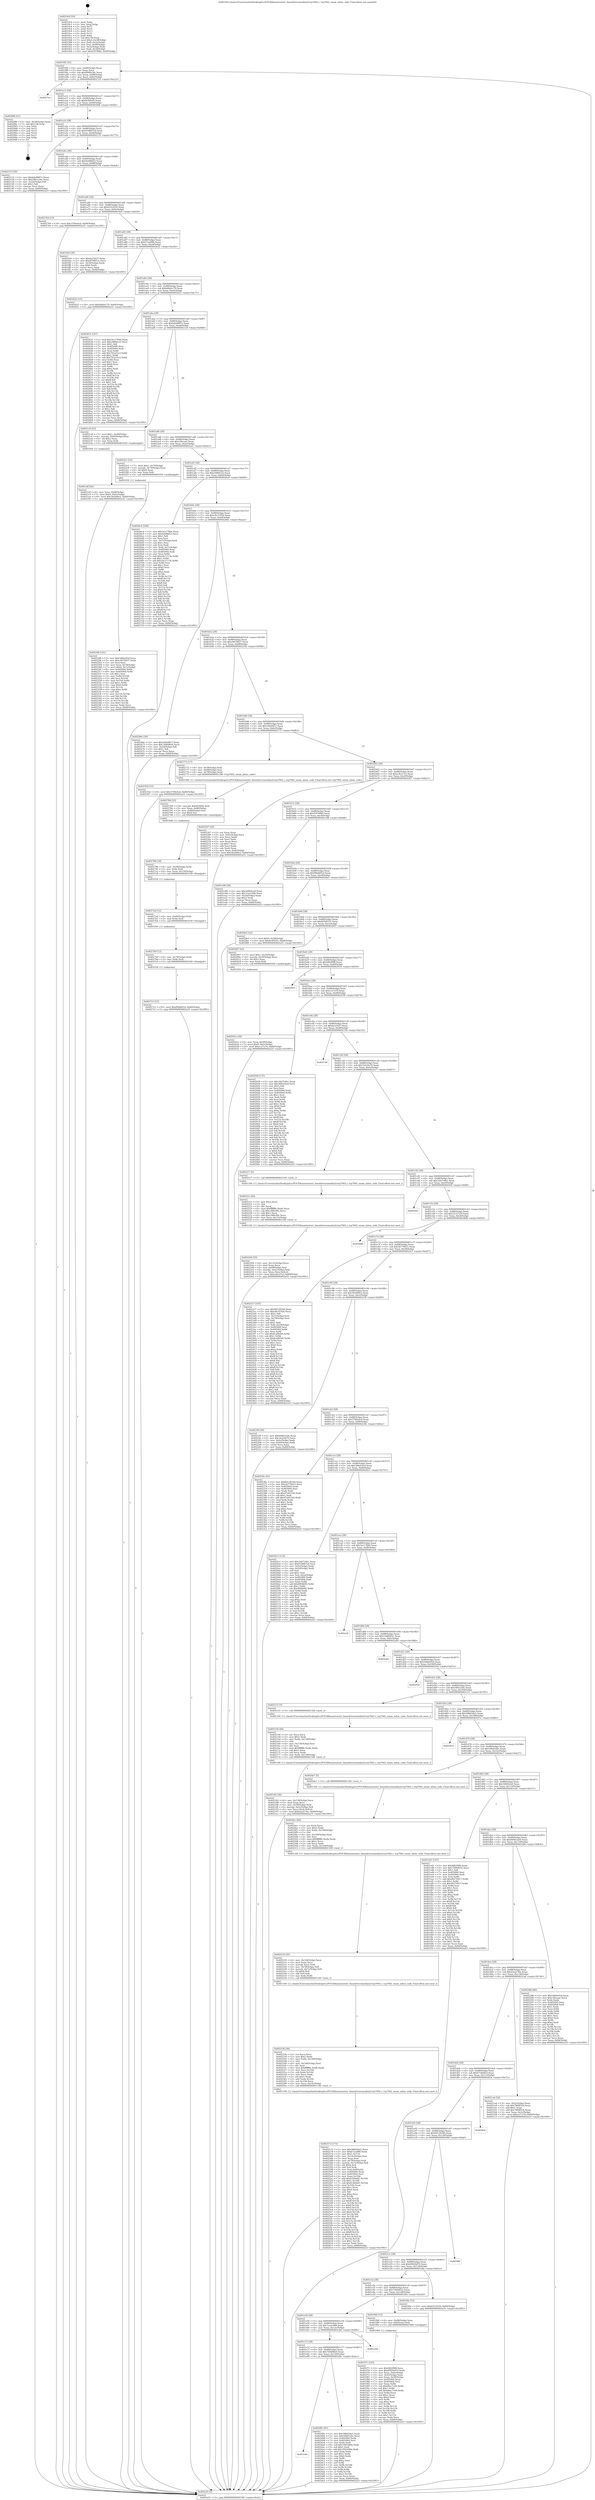 digraph "0x4019c0" {
  label = "0x4019c0 (/mnt/c/Users/mathe/Desktop/tcc/POCII/binaries/extr_linuxdriversmediai2ctvp7002.c_tvp7002_enum_mbus_code_Final-ollvm.out::main(0))"
  labelloc = "t"
  node[shape=record]

  Entry [label="",width=0.3,height=0.3,shape=circle,fillcolor=black,style=filled]
  "0x4019f2" [label="{
     0x4019f2 [32]\l
     | [instrs]\l
     &nbsp;&nbsp;0x4019f2 \<+6\>: mov -0x84(%rbp),%eax\l
     &nbsp;&nbsp;0x4019f8 \<+2\>: mov %eax,%ecx\l
     &nbsp;&nbsp;0x4019fa \<+6\>: sub $0x8940a34c,%ecx\l
     &nbsp;&nbsp;0x401a00 \<+6\>: mov %eax,-0x88(%rbp)\l
     &nbsp;&nbsp;0x401a06 \<+6\>: mov %ecx,-0x8c(%rbp)\l
     &nbsp;&nbsp;0x401a0c \<+6\>: je 00000000004027e3 \<main+0xe23\>\l
  }"]
  "0x4027e3" [label="{
     0x4027e3\l
  }", style=dashed]
  "0x401a12" [label="{
     0x401a12 [28]\l
     | [instrs]\l
     &nbsp;&nbsp;0x401a12 \<+5\>: jmp 0000000000401a17 \<main+0x57\>\l
     &nbsp;&nbsp;0x401a17 \<+6\>: mov -0x88(%rbp),%eax\l
     &nbsp;&nbsp;0x401a1d \<+5\>: sub $0x8c0f93f3,%eax\l
     &nbsp;&nbsp;0x401a22 \<+6\>: mov %eax,-0x90(%rbp)\l
     &nbsp;&nbsp;0x401a28 \<+6\>: je 00000000004028fb \<main+0xf3b\>\l
  }"]
  Exit [label="",width=0.3,height=0.3,shape=circle,fillcolor=black,style=filled,peripheries=2]
  "0x4028fb" [label="{
     0x4028fb [21]\l
     | [instrs]\l
     &nbsp;&nbsp;0x4028fb \<+3\>: mov -0x38(%rbp),%eax\l
     &nbsp;&nbsp;0x4028fe \<+7\>: add $0x138,%rsp\l
     &nbsp;&nbsp;0x402905 \<+1\>: pop %rbx\l
     &nbsp;&nbsp;0x402906 \<+2\>: pop %r12\l
     &nbsp;&nbsp;0x402908 \<+2\>: pop %r13\l
     &nbsp;&nbsp;0x40290a \<+2\>: pop %r14\l
     &nbsp;&nbsp;0x40290c \<+2\>: pop %r15\l
     &nbsp;&nbsp;0x40290e \<+1\>: pop %rbp\l
     &nbsp;&nbsp;0x40290f \<+1\>: ret\l
  }"]
  "0x401a2e" [label="{
     0x401a2e [28]\l
     | [instrs]\l
     &nbsp;&nbsp;0x401a2e \<+5\>: jmp 0000000000401a33 \<main+0x73\>\l
     &nbsp;&nbsp;0x401a33 \<+6\>: mov -0x88(%rbp),%eax\l
     &nbsp;&nbsp;0x401a39 \<+5\>: sub $0x919887ed,%eax\l
     &nbsp;&nbsp;0x401a3e \<+6\>: mov %eax,-0x94(%rbp)\l
     &nbsp;&nbsp;0x401a44 \<+6\>: je 0000000000402133 \<main+0x773\>\l
  }"]
  "0x4027c5" [label="{
     0x4027c5 [15]\l
     | [instrs]\l
     &nbsp;&nbsp;0x4027c5 \<+10\>: movl $0xf9bdb01d,-0x84(%rbp)\l
     &nbsp;&nbsp;0x4027cf \<+5\>: jmp 0000000000402a55 \<main+0x1095\>\l
  }"]
  "0x402133" [label="{
     0x402133 [30]\l
     | [instrs]\l
     &nbsp;&nbsp;0x402133 \<+5\>: mov $0xbde8887e,%eax\l
     &nbsp;&nbsp;0x402138 \<+5\>: mov $0x5861a54c,%ecx\l
     &nbsp;&nbsp;0x40213d \<+3\>: mov -0x2a(%rbp),%dl\l
     &nbsp;&nbsp;0x402140 \<+3\>: test $0x1,%dl\l
     &nbsp;&nbsp;0x402143 \<+3\>: cmovne %ecx,%eax\l
     &nbsp;&nbsp;0x402146 \<+6\>: mov %eax,-0x84(%rbp)\l
     &nbsp;&nbsp;0x40214c \<+5\>: jmp 0000000000402a55 \<main+0x1095\>\l
  }"]
  "0x401a4a" [label="{
     0x401a4a [28]\l
     | [instrs]\l
     &nbsp;&nbsp;0x401a4a \<+5\>: jmp 0000000000401a4f \<main+0x8f\>\l
     &nbsp;&nbsp;0x401a4f \<+6\>: mov -0x88(%rbp),%eax\l
     &nbsp;&nbsp;0x401a55 \<+5\>: sub $0x9a0f8d52,%eax\l
     &nbsp;&nbsp;0x401a5a \<+6\>: mov %eax,-0x98(%rbp)\l
     &nbsp;&nbsp;0x401a60 \<+6\>: je 0000000000402764 \<main+0xda4\>\l
  }"]
  "0x4027b9" [label="{
     0x4027b9 [12]\l
     | [instrs]\l
     &nbsp;&nbsp;0x4027b9 \<+4\>: mov -0x78(%rbp),%rdx\l
     &nbsp;&nbsp;0x4027bd \<+3\>: mov %rdx,%rdi\l
     &nbsp;&nbsp;0x4027c0 \<+5\>: call 0000000000401030 \<free@plt\>\l
     | [calls]\l
     &nbsp;&nbsp;0x401030 \{1\} (unknown)\l
  }"]
  "0x402764" [label="{
     0x402764 [15]\l
     | [instrs]\l
     &nbsp;&nbsp;0x402764 \<+10\>: movl $0x3700e4cd,-0x84(%rbp)\l
     &nbsp;&nbsp;0x40276e \<+5\>: jmp 0000000000402a55 \<main+0x1095\>\l
  }"]
  "0x401a66" [label="{
     0x401a66 [28]\l
     | [instrs]\l
     &nbsp;&nbsp;0x401a66 \<+5\>: jmp 0000000000401a6b \<main+0xab\>\l
     &nbsp;&nbsp;0x401a6b \<+6\>: mov -0x88(%rbp),%eax\l
     &nbsp;&nbsp;0x401a71 \<+5\>: sub $0xb55cf220,%eax\l
     &nbsp;&nbsp;0x401a76 \<+6\>: mov %eax,-0x9c(%rbp)\l
     &nbsp;&nbsp;0x401a7c \<+6\>: je 0000000000401fe9 \<main+0x629\>\l
  }"]
  "0x4027ad" [label="{
     0x4027ad [12]\l
     | [instrs]\l
     &nbsp;&nbsp;0x4027ad \<+4\>: mov -0x68(%rbp),%rdx\l
     &nbsp;&nbsp;0x4027b1 \<+3\>: mov %rdx,%rdi\l
     &nbsp;&nbsp;0x4027b4 \<+5\>: call 0000000000401030 \<free@plt\>\l
     | [calls]\l
     &nbsp;&nbsp;0x401030 \{1\} (unknown)\l
  }"]
  "0x401fe9" [label="{
     0x401fe9 [30]\l
     | [instrs]\l
     &nbsp;&nbsp;0x401fe9 \<+5\>: mov $0xde23d37,%eax\l
     &nbsp;&nbsp;0x401fee \<+5\>: mov $0xfd768331,%ecx\l
     &nbsp;&nbsp;0x401ff3 \<+3\>: mov -0x30(%rbp),%edx\l
     &nbsp;&nbsp;0x401ff6 \<+3\>: cmp $0x0,%edx\l
     &nbsp;&nbsp;0x401ff9 \<+3\>: cmove %ecx,%eax\l
     &nbsp;&nbsp;0x401ffc \<+6\>: mov %eax,-0x84(%rbp)\l
     &nbsp;&nbsp;0x402002 \<+5\>: jmp 0000000000402a55 \<main+0x1095\>\l
  }"]
  "0x401a82" [label="{
     0x401a82 [28]\l
     | [instrs]\l
     &nbsp;&nbsp;0x401a82 \<+5\>: jmp 0000000000401a87 \<main+0xc7\>\l
     &nbsp;&nbsp;0x401a87 \<+6\>: mov -0x88(%rbp),%eax\l
     &nbsp;&nbsp;0x401a8d \<+5\>: sub $0xb7cadf96,%eax\l
     &nbsp;&nbsp;0x401a92 \<+6\>: mov %eax,-0xa0(%rbp)\l
     &nbsp;&nbsp;0x401a98 \<+6\>: je 0000000000402622 \<main+0xc62\>\l
  }"]
  "0x40279b" [label="{
     0x40279b [18]\l
     | [instrs]\l
     &nbsp;&nbsp;0x40279b \<+4\>: mov -0x58(%rbp),%rdx\l
     &nbsp;&nbsp;0x40279f \<+3\>: mov %rdx,%rdi\l
     &nbsp;&nbsp;0x4027a2 \<+6\>: mov %eax,-0x150(%rbp)\l
     &nbsp;&nbsp;0x4027a8 \<+5\>: call 0000000000401030 \<free@plt\>\l
     | [calls]\l
     &nbsp;&nbsp;0x401030 \{1\} (unknown)\l
  }"]
  "0x402622" [label="{
     0x402622 [15]\l
     | [instrs]\l
     &nbsp;&nbsp;0x402622 \<+10\>: movl $0xb8ddcc79,-0x84(%rbp)\l
     &nbsp;&nbsp;0x40262c \<+5\>: jmp 0000000000402a55 \<main+0x1095\>\l
  }"]
  "0x401a9e" [label="{
     0x401a9e [28]\l
     | [instrs]\l
     &nbsp;&nbsp;0x401a9e \<+5\>: jmp 0000000000401aa3 \<main+0xe3\>\l
     &nbsp;&nbsp;0x401aa3 \<+6\>: mov -0x88(%rbp),%eax\l
     &nbsp;&nbsp;0x401aa9 \<+5\>: sub $0xb8ddcc79,%eax\l
     &nbsp;&nbsp;0x401aae \<+6\>: mov %eax,-0xa4(%rbp)\l
     &nbsp;&nbsp;0x401ab4 \<+6\>: je 0000000000402631 \<main+0xc71\>\l
  }"]
  "0x402784" [label="{
     0x402784 [23]\l
     | [instrs]\l
     &nbsp;&nbsp;0x402784 \<+10\>: movabs $0x4030b6,%rdi\l
     &nbsp;&nbsp;0x40278e \<+3\>: mov %eax,-0x80(%rbp)\l
     &nbsp;&nbsp;0x402791 \<+3\>: mov -0x80(%rbp),%esi\l
     &nbsp;&nbsp;0x402794 \<+2\>: mov $0x0,%al\l
     &nbsp;&nbsp;0x402796 \<+5\>: call 0000000000401040 \<printf@plt\>\l
     | [calls]\l
     &nbsp;&nbsp;0x401040 \{1\} (unknown)\l
  }"]
  "0x402631" [label="{
     0x402631 [147]\l
     | [instrs]\l
     &nbsp;&nbsp;0x402631 \<+5\>: mov $0x3ec17844,%eax\l
     &nbsp;&nbsp;0x402636 \<+5\>: mov $0xc6884c22,%ecx\l
     &nbsp;&nbsp;0x40263b \<+2\>: mov $0x1,%dl\l
     &nbsp;&nbsp;0x40263d \<+7\>: mov 0x405060,%esi\l
     &nbsp;&nbsp;0x402644 \<+7\>: mov 0x405064,%edi\l
     &nbsp;&nbsp;0x40264b \<+3\>: mov %esi,%r8d\l
     &nbsp;&nbsp;0x40264e \<+7\>: add $0x702a55c3,%r8d\l
     &nbsp;&nbsp;0x402655 \<+4\>: sub $0x1,%r8d\l
     &nbsp;&nbsp;0x402659 \<+7\>: sub $0x702a55c3,%r8d\l
     &nbsp;&nbsp;0x402660 \<+4\>: imul %r8d,%esi\l
     &nbsp;&nbsp;0x402664 \<+3\>: and $0x1,%esi\l
     &nbsp;&nbsp;0x402667 \<+3\>: cmp $0x0,%esi\l
     &nbsp;&nbsp;0x40266a \<+4\>: sete %r9b\l
     &nbsp;&nbsp;0x40266e \<+3\>: cmp $0xa,%edi\l
     &nbsp;&nbsp;0x402671 \<+4\>: setl %r10b\l
     &nbsp;&nbsp;0x402675 \<+3\>: mov %r9b,%r11b\l
     &nbsp;&nbsp;0x402678 \<+4\>: xor $0xff,%r11b\l
     &nbsp;&nbsp;0x40267c \<+3\>: mov %r10b,%bl\l
     &nbsp;&nbsp;0x40267f \<+3\>: xor $0xff,%bl\l
     &nbsp;&nbsp;0x402682 \<+3\>: xor $0x1,%dl\l
     &nbsp;&nbsp;0x402685 \<+3\>: mov %r11b,%r14b\l
     &nbsp;&nbsp;0x402688 \<+4\>: and $0xff,%r14b\l
     &nbsp;&nbsp;0x40268c \<+3\>: and %dl,%r9b\l
     &nbsp;&nbsp;0x40268f \<+3\>: mov %bl,%r15b\l
     &nbsp;&nbsp;0x402692 \<+4\>: and $0xff,%r15b\l
     &nbsp;&nbsp;0x402696 \<+3\>: and %dl,%r10b\l
     &nbsp;&nbsp;0x402699 \<+3\>: or %r9b,%r14b\l
     &nbsp;&nbsp;0x40269c \<+3\>: or %r10b,%r15b\l
     &nbsp;&nbsp;0x40269f \<+3\>: xor %r15b,%r14b\l
     &nbsp;&nbsp;0x4026a2 \<+3\>: or %bl,%r11b\l
     &nbsp;&nbsp;0x4026a5 \<+4\>: xor $0xff,%r11b\l
     &nbsp;&nbsp;0x4026a9 \<+3\>: or $0x1,%dl\l
     &nbsp;&nbsp;0x4026ac \<+3\>: and %dl,%r11b\l
     &nbsp;&nbsp;0x4026af \<+3\>: or %r11b,%r14b\l
     &nbsp;&nbsp;0x4026b2 \<+4\>: test $0x1,%r14b\l
     &nbsp;&nbsp;0x4026b6 \<+3\>: cmovne %ecx,%eax\l
     &nbsp;&nbsp;0x4026b9 \<+6\>: mov %eax,-0x84(%rbp)\l
     &nbsp;&nbsp;0x4026bf \<+5\>: jmp 0000000000402a55 \<main+0x1095\>\l
  }"]
  "0x401aba" [label="{
     0x401aba [28]\l
     | [instrs]\l
     &nbsp;&nbsp;0x401aba \<+5\>: jmp 0000000000401abf \<main+0xff\>\l
     &nbsp;&nbsp;0x401abf \<+6\>: mov -0x88(%rbp),%eax\l
     &nbsp;&nbsp;0x401ac5 \<+5\>: sub $0xbde8887e,%eax\l
     &nbsp;&nbsp;0x401aca \<+6\>: mov %eax,-0xa8(%rbp)\l
     &nbsp;&nbsp;0x401ad0 \<+6\>: je 00000000004021c8 \<main+0x808\>\l
  }"]
  "0x402573" [label="{
     0x402573 [175]\l
     | [instrs]\l
     &nbsp;&nbsp;0x402573 \<+5\>: mov $0x588d34a5,%ecx\l
     &nbsp;&nbsp;0x402578 \<+5\>: mov $0xb7cadf96,%edx\l
     &nbsp;&nbsp;0x40257d \<+3\>: mov $0x1,%r11b\l
     &nbsp;&nbsp;0x402580 \<+6\>: mov -0x14c(%rbp),%esi\l
     &nbsp;&nbsp;0x402586 \<+3\>: imul %eax,%esi\l
     &nbsp;&nbsp;0x402589 \<+4\>: mov -0x78(%rbp),%rdi\l
     &nbsp;&nbsp;0x40258d \<+4\>: movslq -0x7c(%rbp),%r8\l
     &nbsp;&nbsp;0x402591 \<+4\>: shl $0x4,%r8\l
     &nbsp;&nbsp;0x402595 \<+3\>: add %r8,%rdi\l
     &nbsp;&nbsp;0x402598 \<+3\>: mov %esi,0x8(%rdi)\l
     &nbsp;&nbsp;0x40259b \<+7\>: mov 0x405060,%eax\l
     &nbsp;&nbsp;0x4025a2 \<+7\>: mov 0x405064,%esi\l
     &nbsp;&nbsp;0x4025a9 \<+3\>: mov %eax,%r10d\l
     &nbsp;&nbsp;0x4025ac \<+7\>: add $0xfc3b0dd1,%r10d\l
     &nbsp;&nbsp;0x4025b3 \<+4\>: sub $0x1,%r10d\l
     &nbsp;&nbsp;0x4025b7 \<+7\>: sub $0xfc3b0dd1,%r10d\l
     &nbsp;&nbsp;0x4025be \<+4\>: imul %r10d,%eax\l
     &nbsp;&nbsp;0x4025c2 \<+3\>: and $0x1,%eax\l
     &nbsp;&nbsp;0x4025c5 \<+3\>: cmp $0x0,%eax\l
     &nbsp;&nbsp;0x4025c8 \<+3\>: sete %bl\l
     &nbsp;&nbsp;0x4025cb \<+3\>: cmp $0xa,%esi\l
     &nbsp;&nbsp;0x4025ce \<+4\>: setl %r14b\l
     &nbsp;&nbsp;0x4025d2 \<+3\>: mov %bl,%r15b\l
     &nbsp;&nbsp;0x4025d5 \<+4\>: xor $0xff,%r15b\l
     &nbsp;&nbsp;0x4025d9 \<+3\>: mov %r14b,%r12b\l
     &nbsp;&nbsp;0x4025dc \<+4\>: xor $0xff,%r12b\l
     &nbsp;&nbsp;0x4025e0 \<+4\>: xor $0x0,%r11b\l
     &nbsp;&nbsp;0x4025e4 \<+3\>: mov %r15b,%r13b\l
     &nbsp;&nbsp;0x4025e7 \<+4\>: and $0x0,%r13b\l
     &nbsp;&nbsp;0x4025eb \<+3\>: and %r11b,%bl\l
     &nbsp;&nbsp;0x4025ee \<+3\>: mov %r12b,%al\l
     &nbsp;&nbsp;0x4025f1 \<+2\>: and $0x0,%al\l
     &nbsp;&nbsp;0x4025f3 \<+3\>: and %r11b,%r14b\l
     &nbsp;&nbsp;0x4025f6 \<+3\>: or %bl,%r13b\l
     &nbsp;&nbsp;0x4025f9 \<+3\>: or %r14b,%al\l
     &nbsp;&nbsp;0x4025fc \<+3\>: xor %al,%r13b\l
     &nbsp;&nbsp;0x4025ff \<+3\>: or %r12b,%r15b\l
     &nbsp;&nbsp;0x402602 \<+4\>: xor $0xff,%r15b\l
     &nbsp;&nbsp;0x402606 \<+4\>: or $0x0,%r11b\l
     &nbsp;&nbsp;0x40260a \<+3\>: and %r11b,%r15b\l
     &nbsp;&nbsp;0x40260d \<+3\>: or %r15b,%r13b\l
     &nbsp;&nbsp;0x402610 \<+4\>: test $0x1,%r13b\l
     &nbsp;&nbsp;0x402614 \<+3\>: cmovne %edx,%ecx\l
     &nbsp;&nbsp;0x402617 \<+6\>: mov %ecx,-0x84(%rbp)\l
     &nbsp;&nbsp;0x40261d \<+5\>: jmp 0000000000402a55 \<main+0x1095\>\l
  }"]
  "0x4021c8" [label="{
     0x4021c8 [23]\l
     | [instrs]\l
     &nbsp;&nbsp;0x4021c8 \<+7\>: movl $0x1,-0x60(%rbp)\l
     &nbsp;&nbsp;0x4021cf \<+4\>: movslq -0x60(%rbp),%rax\l
     &nbsp;&nbsp;0x4021d3 \<+4\>: shl $0x2,%rax\l
     &nbsp;&nbsp;0x4021d7 \<+3\>: mov %rax,%rdi\l
     &nbsp;&nbsp;0x4021da \<+5\>: call 0000000000401050 \<malloc@plt\>\l
     | [calls]\l
     &nbsp;&nbsp;0x401050 \{1\} (unknown)\l
  }"]
  "0x401ad6" [label="{
     0x401ad6 [28]\l
     | [instrs]\l
     &nbsp;&nbsp;0x401ad6 \<+5\>: jmp 0000000000401adb \<main+0x11b\>\l
     &nbsp;&nbsp;0x401adb \<+6\>: mov -0x88(%rbp),%eax\l
     &nbsp;&nbsp;0x401ae1 \<+5\>: sub $0xc2fecaac,%eax\l
     &nbsp;&nbsp;0x401ae6 \<+6\>: mov %eax,-0xac(%rbp)\l
     &nbsp;&nbsp;0x401aec \<+6\>: je 00000000004022e1 \<main+0x921\>\l
  }"]
  "0x40253b" [label="{
     0x40253b [56]\l
     | [instrs]\l
     &nbsp;&nbsp;0x40253b \<+2\>: xor %ecx,%ecx\l
     &nbsp;&nbsp;0x40253d \<+5\>: mov $0x2,%edx\l
     &nbsp;&nbsp;0x402542 \<+6\>: mov %edx,-0x148(%rbp)\l
     &nbsp;&nbsp;0x402548 \<+1\>: cltd\l
     &nbsp;&nbsp;0x402549 \<+6\>: mov -0x148(%rbp),%esi\l
     &nbsp;&nbsp;0x40254f \<+2\>: idiv %esi\l
     &nbsp;&nbsp;0x402551 \<+6\>: imul $0xfffffffe,%edx,%edx\l
     &nbsp;&nbsp;0x402557 \<+3\>: mov %ecx,%r10d\l
     &nbsp;&nbsp;0x40255a \<+3\>: sub %edx,%r10d\l
     &nbsp;&nbsp;0x40255d \<+2\>: mov %ecx,%edx\l
     &nbsp;&nbsp;0x40255f \<+3\>: sub $0x1,%edx\l
     &nbsp;&nbsp;0x402562 \<+3\>: add %edx,%r10d\l
     &nbsp;&nbsp;0x402565 \<+3\>: sub %r10d,%ecx\l
     &nbsp;&nbsp;0x402568 \<+6\>: mov %ecx,-0x14c(%rbp)\l
     &nbsp;&nbsp;0x40256e \<+5\>: call 0000000000401160 \<next_i\>\l
     | [calls]\l
     &nbsp;&nbsp;0x401160 \{1\} (/mnt/c/Users/mathe/Desktop/tcc/POCII/binaries/extr_linuxdriversmediai2ctvp7002.c_tvp7002_enum_mbus_code_Final-ollvm.out::next_i)\l
  }"]
  "0x4022e1" [label="{
     0x4022e1 [23]\l
     | [instrs]\l
     &nbsp;&nbsp;0x4022e1 \<+7\>: movl $0x1,-0x70(%rbp)\l
     &nbsp;&nbsp;0x4022e8 \<+4\>: movslq -0x70(%rbp),%rax\l
     &nbsp;&nbsp;0x4022ec \<+4\>: shl $0x4,%rax\l
     &nbsp;&nbsp;0x4022f0 \<+3\>: mov %rax,%rdi\l
     &nbsp;&nbsp;0x4022f3 \<+5\>: call 0000000000401050 \<malloc@plt\>\l
     | [calls]\l
     &nbsp;&nbsp;0x401050 \{1\} (unknown)\l
  }"]
  "0x401af2" [label="{
     0x401af2 [28]\l
     | [instrs]\l
     &nbsp;&nbsp;0x401af2 \<+5\>: jmp 0000000000401af7 \<main+0x137\>\l
     &nbsp;&nbsp;0x401af7 \<+6\>: mov -0x88(%rbp),%eax\l
     &nbsp;&nbsp;0x401afd \<+5\>: sub $0xc6884c22,%eax\l
     &nbsp;&nbsp;0x401b02 \<+6\>: mov %eax,-0xb0(%rbp)\l
     &nbsp;&nbsp;0x401b08 \<+6\>: je 00000000004026c4 \<main+0xd04\>\l
  }"]
  "0x402518" [label="{
     0x402518 [35]\l
     | [instrs]\l
     &nbsp;&nbsp;0x402518 \<+6\>: mov -0x144(%rbp),%ecx\l
     &nbsp;&nbsp;0x40251e \<+3\>: imul %eax,%ecx\l
     &nbsp;&nbsp;0x402521 \<+3\>: movslq %ecx,%rdi\l
     &nbsp;&nbsp;0x402524 \<+4\>: mov -0x78(%rbp),%r8\l
     &nbsp;&nbsp;0x402528 \<+4\>: movslq -0x7c(%rbp),%r9\l
     &nbsp;&nbsp;0x40252c \<+4\>: shl $0x4,%r9\l
     &nbsp;&nbsp;0x402530 \<+3\>: add %r9,%r8\l
     &nbsp;&nbsp;0x402533 \<+3\>: mov %rdi,(%r8)\l
     &nbsp;&nbsp;0x402536 \<+5\>: call 0000000000401160 \<next_i\>\l
     | [calls]\l
     &nbsp;&nbsp;0x401160 \{1\} (/mnt/c/Users/mathe/Desktop/tcc/POCII/binaries/extr_linuxdriversmediai2ctvp7002.c_tvp7002_enum_mbus_code_Final-ollvm.out::next_i)\l
  }"]
  "0x4026c4" [label="{
     0x4026c4 [160]\l
     | [instrs]\l
     &nbsp;&nbsp;0x4026c4 \<+5\>: mov $0x3ec17844,%eax\l
     &nbsp;&nbsp;0x4026c9 \<+5\>: mov $0x9a0f8d52,%ecx\l
     &nbsp;&nbsp;0x4026ce \<+2\>: mov $0x1,%dl\l
     &nbsp;&nbsp;0x4026d0 \<+2\>: xor %esi,%esi\l
     &nbsp;&nbsp;0x4026d2 \<+3\>: mov -0x7c(%rbp),%edi\l
     &nbsp;&nbsp;0x4026d5 \<+3\>: sub $0x1,%esi\l
     &nbsp;&nbsp;0x4026d8 \<+2\>: sub %esi,%edi\l
     &nbsp;&nbsp;0x4026da \<+3\>: mov %edi,-0x7c(%rbp)\l
     &nbsp;&nbsp;0x4026dd \<+7\>: mov 0x405060,%esi\l
     &nbsp;&nbsp;0x4026e4 \<+7\>: mov 0x405064,%edi\l
     &nbsp;&nbsp;0x4026eb \<+3\>: mov %esi,%r8d\l
     &nbsp;&nbsp;0x4026ee \<+7\>: sub $0x2dc1113b,%r8d\l
     &nbsp;&nbsp;0x4026f5 \<+4\>: sub $0x1,%r8d\l
     &nbsp;&nbsp;0x4026f9 \<+7\>: add $0x2dc1113b,%r8d\l
     &nbsp;&nbsp;0x402700 \<+4\>: imul %r8d,%esi\l
     &nbsp;&nbsp;0x402704 \<+3\>: and $0x1,%esi\l
     &nbsp;&nbsp;0x402707 \<+3\>: cmp $0x0,%esi\l
     &nbsp;&nbsp;0x40270a \<+4\>: sete %r9b\l
     &nbsp;&nbsp;0x40270e \<+3\>: cmp $0xa,%edi\l
     &nbsp;&nbsp;0x402711 \<+4\>: setl %r10b\l
     &nbsp;&nbsp;0x402715 \<+3\>: mov %r9b,%r11b\l
     &nbsp;&nbsp;0x402718 \<+4\>: xor $0xff,%r11b\l
     &nbsp;&nbsp;0x40271c \<+3\>: mov %r10b,%bl\l
     &nbsp;&nbsp;0x40271f \<+3\>: xor $0xff,%bl\l
     &nbsp;&nbsp;0x402722 \<+3\>: xor $0x0,%dl\l
     &nbsp;&nbsp;0x402725 \<+3\>: mov %r11b,%r14b\l
     &nbsp;&nbsp;0x402728 \<+4\>: and $0x0,%r14b\l
     &nbsp;&nbsp;0x40272c \<+3\>: and %dl,%r9b\l
     &nbsp;&nbsp;0x40272f \<+3\>: mov %bl,%r15b\l
     &nbsp;&nbsp;0x402732 \<+4\>: and $0x0,%r15b\l
     &nbsp;&nbsp;0x402736 \<+3\>: and %dl,%r10b\l
     &nbsp;&nbsp;0x402739 \<+3\>: or %r9b,%r14b\l
     &nbsp;&nbsp;0x40273c \<+3\>: or %r10b,%r15b\l
     &nbsp;&nbsp;0x40273f \<+3\>: xor %r15b,%r14b\l
     &nbsp;&nbsp;0x402742 \<+3\>: or %bl,%r11b\l
     &nbsp;&nbsp;0x402745 \<+4\>: xor $0xff,%r11b\l
     &nbsp;&nbsp;0x402749 \<+3\>: or $0x0,%dl\l
     &nbsp;&nbsp;0x40274c \<+3\>: and %dl,%r11b\l
     &nbsp;&nbsp;0x40274f \<+3\>: or %r11b,%r14b\l
     &nbsp;&nbsp;0x402752 \<+4\>: test $0x1,%r14b\l
     &nbsp;&nbsp;0x402756 \<+3\>: cmovne %ecx,%eax\l
     &nbsp;&nbsp;0x402759 \<+6\>: mov %eax,-0x84(%rbp)\l
     &nbsp;&nbsp;0x40275f \<+5\>: jmp 0000000000402a55 \<main+0x1095\>\l
  }"]
  "0x401b0e" [label="{
     0x401b0e [28]\l
     | [instrs]\l
     &nbsp;&nbsp;0x401b0e \<+5\>: jmp 0000000000401b13 \<main+0x153\>\l
     &nbsp;&nbsp;0x401b13 \<+6\>: mov -0x88(%rbp),%eax\l
     &nbsp;&nbsp;0x401b19 \<+5\>: sub $0xc8e31926,%eax\l
     &nbsp;&nbsp;0x401b1e \<+6\>: mov %eax,-0xb4(%rbp)\l
     &nbsp;&nbsp;0x401b24 \<+6\>: je 000000000040246e \<main+0xaae\>\l
  }"]
  "0x4024ec" [label="{
     0x4024ec [44]\l
     | [instrs]\l
     &nbsp;&nbsp;0x4024ec \<+2\>: xor %ecx,%ecx\l
     &nbsp;&nbsp;0x4024ee \<+5\>: mov $0x2,%edx\l
     &nbsp;&nbsp;0x4024f3 \<+6\>: mov %edx,-0x140(%rbp)\l
     &nbsp;&nbsp;0x4024f9 \<+1\>: cltd\l
     &nbsp;&nbsp;0x4024fa \<+6\>: mov -0x140(%rbp),%esi\l
     &nbsp;&nbsp;0x402500 \<+2\>: idiv %esi\l
     &nbsp;&nbsp;0x402502 \<+6\>: imul $0xfffffffe,%edx,%edx\l
     &nbsp;&nbsp;0x402508 \<+3\>: sub $0x1,%ecx\l
     &nbsp;&nbsp;0x40250b \<+2\>: sub %ecx,%edx\l
     &nbsp;&nbsp;0x40250d \<+6\>: mov %edx,-0x144(%rbp)\l
     &nbsp;&nbsp;0x402513 \<+5\>: call 0000000000401160 \<next_i\>\l
     | [calls]\l
     &nbsp;&nbsp;0x401160 \{1\} (/mnt/c/Users/mathe/Desktop/tcc/POCII/binaries/extr_linuxdriversmediai2ctvp7002.c_tvp7002_enum_mbus_code_Final-ollvm.out::next_i)\l
  }"]
  "0x40246e" [label="{
     0x40246e [30]\l
     | [instrs]\l
     &nbsp;&nbsp;0x40246e \<+5\>: mov $0xc9de6827,%eax\l
     &nbsp;&nbsp;0x402473 \<+5\>: mov $0x7d9d96e0,%ecx\l
     &nbsp;&nbsp;0x402478 \<+3\>: mov -0x29(%rbp),%dl\l
     &nbsp;&nbsp;0x40247b \<+3\>: test $0x1,%dl\l
     &nbsp;&nbsp;0x40247e \<+3\>: cmovne %ecx,%eax\l
     &nbsp;&nbsp;0x402481 \<+6\>: mov %eax,-0x84(%rbp)\l
     &nbsp;&nbsp;0x402487 \<+5\>: jmp 0000000000402a55 \<main+0x1095\>\l
  }"]
  "0x401b2a" [label="{
     0x401b2a [28]\l
     | [instrs]\l
     &nbsp;&nbsp;0x401b2a \<+5\>: jmp 0000000000401b2f \<main+0x16f\>\l
     &nbsp;&nbsp;0x401b2f \<+6\>: mov -0x88(%rbp),%eax\l
     &nbsp;&nbsp;0x401b35 \<+5\>: sub $0xc9470037,%eax\l
     &nbsp;&nbsp;0x401b3a \<+6\>: mov %eax,-0xb8(%rbp)\l
     &nbsp;&nbsp;0x401b40 \<+6\>: je 000000000040235d \<main+0x99d\>\l
  }"]
  "0x401e8e" [label="{
     0x401e8e\l
  }", style=dashed]
  "0x40235d" [label="{
     0x40235d [15]\l
     | [instrs]\l
     &nbsp;&nbsp;0x40235d \<+10\>: movl $0x3700e4cd,-0x84(%rbp)\l
     &nbsp;&nbsp;0x402367 \<+5\>: jmp 0000000000402a55 \<main+0x1095\>\l
  }"]
  "0x401b46" [label="{
     0x401b46 [28]\l
     | [instrs]\l
     &nbsp;&nbsp;0x401b46 \<+5\>: jmp 0000000000401b4b \<main+0x18b\>\l
     &nbsp;&nbsp;0x401b4b \<+6\>: mov -0x88(%rbp),%eax\l
     &nbsp;&nbsp;0x401b51 \<+5\>: sub $0xc9de6827,%eax\l
     &nbsp;&nbsp;0x401b56 \<+6\>: mov %eax,-0xbc(%rbp)\l
     &nbsp;&nbsp;0x401b5c \<+6\>: je 0000000000402773 \<main+0xdb3\>\l
  }"]
  "0x40248c" [label="{
     0x40248c [91]\l
     | [instrs]\l
     &nbsp;&nbsp;0x40248c \<+5\>: mov $0x588d34a5,%eax\l
     &nbsp;&nbsp;0x402491 \<+5\>: mov $0x59b652bc,%ecx\l
     &nbsp;&nbsp;0x402496 \<+7\>: mov 0x405060,%edx\l
     &nbsp;&nbsp;0x40249d \<+7\>: mov 0x405064,%esi\l
     &nbsp;&nbsp;0x4024a4 \<+2\>: mov %edx,%edi\l
     &nbsp;&nbsp;0x4024a6 \<+6\>: sub $0x1091648e,%edi\l
     &nbsp;&nbsp;0x4024ac \<+3\>: sub $0x1,%edi\l
     &nbsp;&nbsp;0x4024af \<+6\>: add $0x1091648e,%edi\l
     &nbsp;&nbsp;0x4024b5 \<+3\>: imul %edi,%edx\l
     &nbsp;&nbsp;0x4024b8 \<+3\>: and $0x1,%edx\l
     &nbsp;&nbsp;0x4024bb \<+3\>: cmp $0x0,%edx\l
     &nbsp;&nbsp;0x4024be \<+4\>: sete %r8b\l
     &nbsp;&nbsp;0x4024c2 \<+3\>: cmp $0xa,%esi\l
     &nbsp;&nbsp;0x4024c5 \<+4\>: setl %r9b\l
     &nbsp;&nbsp;0x4024c9 \<+3\>: mov %r8b,%r10b\l
     &nbsp;&nbsp;0x4024cc \<+3\>: and %r9b,%r10b\l
     &nbsp;&nbsp;0x4024cf \<+3\>: xor %r9b,%r8b\l
     &nbsp;&nbsp;0x4024d2 \<+3\>: or %r8b,%r10b\l
     &nbsp;&nbsp;0x4024d5 \<+4\>: test $0x1,%r10b\l
     &nbsp;&nbsp;0x4024d9 \<+3\>: cmovne %ecx,%eax\l
     &nbsp;&nbsp;0x4024dc \<+6\>: mov %eax,-0x84(%rbp)\l
     &nbsp;&nbsp;0x4024e2 \<+5\>: jmp 0000000000402a55 \<main+0x1095\>\l
  }"]
  "0x402773" [label="{
     0x402773 [17]\l
     | [instrs]\l
     &nbsp;&nbsp;0x402773 \<+4\>: mov -0x58(%rbp),%rdi\l
     &nbsp;&nbsp;0x402777 \<+4\>: mov -0x68(%rbp),%rsi\l
     &nbsp;&nbsp;0x40277b \<+4\>: mov -0x78(%rbp),%rdx\l
     &nbsp;&nbsp;0x40277f \<+5\>: call 0000000000401580 \<tvp7002_enum_mbus_code\>\l
     | [calls]\l
     &nbsp;&nbsp;0x401580 \{1\} (/mnt/c/Users/mathe/Desktop/tcc/POCII/binaries/extr_linuxdriversmediai2ctvp7002.c_tvp7002_enum_mbus_code_Final-ollvm.out::tvp7002_enum_mbus_code)\l
  }"]
  "0x401b62" [label="{
     0x401b62 [28]\l
     | [instrs]\l
     &nbsp;&nbsp;0x401b62 \<+5\>: jmp 0000000000401b67 \<main+0x1a7\>\l
     &nbsp;&nbsp;0x401b67 \<+6\>: mov -0x88(%rbp),%eax\l
     &nbsp;&nbsp;0x401b6d \<+5\>: sub $0xec8c27e3,%eax\l
     &nbsp;&nbsp;0x401b72 \<+6\>: mov %eax,-0xc0(%rbp)\l
     &nbsp;&nbsp;0x401b78 \<+6\>: je 0000000000402267 \<main+0x8a7\>\l
  }"]
  "0x401e72" [label="{
     0x401e72 [28]\l
     | [instrs]\l
     &nbsp;&nbsp;0x401e72 \<+5\>: jmp 0000000000401e77 \<main+0x4b7\>\l
     &nbsp;&nbsp;0x401e77 \<+6\>: mov -0x88(%rbp),%eax\l
     &nbsp;&nbsp;0x401e7d \<+5\>: sub $0x7d9d96e0,%eax\l
     &nbsp;&nbsp;0x401e82 \<+6\>: mov %eax,-0x130(%rbp)\l
     &nbsp;&nbsp;0x401e88 \<+6\>: je 000000000040248c \<main+0xacc\>\l
  }"]
  "0x402267" [label="{
     0x402267 [36]\l
     | [instrs]\l
     &nbsp;&nbsp;0x402267 \<+2\>: xor %eax,%eax\l
     &nbsp;&nbsp;0x402269 \<+3\>: mov -0x6c(%rbp),%ecx\l
     &nbsp;&nbsp;0x40226c \<+2\>: mov %eax,%edx\l
     &nbsp;&nbsp;0x40226e \<+2\>: sub %ecx,%edx\l
     &nbsp;&nbsp;0x402270 \<+2\>: mov %eax,%ecx\l
     &nbsp;&nbsp;0x402272 \<+3\>: sub $0x1,%ecx\l
     &nbsp;&nbsp;0x402275 \<+2\>: add %ecx,%edx\l
     &nbsp;&nbsp;0x402277 \<+2\>: sub %edx,%eax\l
     &nbsp;&nbsp;0x402279 \<+3\>: mov %eax,-0x6c(%rbp)\l
     &nbsp;&nbsp;0x40227c \<+10\>: movl $0x34c048e2,-0x84(%rbp)\l
     &nbsp;&nbsp;0x402286 \<+5\>: jmp 0000000000402a55 \<main+0x1095\>\l
  }"]
  "0x401b7e" [label="{
     0x401b7e [28]\l
     | [instrs]\l
     &nbsp;&nbsp;0x401b7e \<+5\>: jmp 0000000000401b83 \<main+0x1c3\>\l
     &nbsp;&nbsp;0x401b83 \<+6\>: mov -0x88(%rbp),%eax\l
     &nbsp;&nbsp;0x401b89 \<+5\>: sub $0xf1878fb0,%eax\l
     &nbsp;&nbsp;0x401b8e \<+6\>: mov %eax,-0xc4(%rbp)\l
     &nbsp;&nbsp;0x401b94 \<+6\>: je 0000000000401e98 \<main+0x4d8\>\l
  }"]
  "0x401eb6" [label="{
     0x401eb6\l
  }", style=dashed]
  "0x401e98" [label="{
     0x401e98 [30]\l
     | [instrs]\l
     &nbsp;&nbsp;0x401e98 \<+5\>: mov $0x5d604ca9,%eax\l
     &nbsp;&nbsp;0x401e9d \<+5\>: mov $0x7ca2c008,%ecx\l
     &nbsp;&nbsp;0x401ea2 \<+3\>: mov -0x34(%rbp),%edx\l
     &nbsp;&nbsp;0x401ea5 \<+3\>: cmp $0x2,%edx\l
     &nbsp;&nbsp;0x401ea8 \<+3\>: cmovne %ecx,%eax\l
     &nbsp;&nbsp;0x401eab \<+6\>: mov %eax,-0x84(%rbp)\l
     &nbsp;&nbsp;0x401eb1 \<+5\>: jmp 0000000000402a55 \<main+0x1095\>\l
  }"]
  "0x401b9a" [label="{
     0x401b9a [28]\l
     | [instrs]\l
     &nbsp;&nbsp;0x401b9a \<+5\>: jmp 0000000000401b9f \<main+0x1df\>\l
     &nbsp;&nbsp;0x401b9f \<+6\>: mov -0x88(%rbp),%eax\l
     &nbsp;&nbsp;0x401ba5 \<+5\>: sub $0xf9bdb01d,%eax\l
     &nbsp;&nbsp;0x401baa \<+6\>: mov %eax,-0xc8(%rbp)\l
     &nbsp;&nbsp;0x401bb0 \<+6\>: je 00000000004028e5 \<main+0xf25\>\l
  }"]
  "0x402a55" [label="{
     0x402a55 [5]\l
     | [instrs]\l
     &nbsp;&nbsp;0x402a55 \<+5\>: jmp 00000000004019f2 \<main+0x32\>\l
  }"]
  "0x4019c0" [label="{
     0x4019c0 [50]\l
     | [instrs]\l
     &nbsp;&nbsp;0x4019c0 \<+1\>: push %rbp\l
     &nbsp;&nbsp;0x4019c1 \<+3\>: mov %rsp,%rbp\l
     &nbsp;&nbsp;0x4019c4 \<+2\>: push %r15\l
     &nbsp;&nbsp;0x4019c6 \<+2\>: push %r14\l
     &nbsp;&nbsp;0x4019c8 \<+2\>: push %r13\l
     &nbsp;&nbsp;0x4019ca \<+2\>: push %r12\l
     &nbsp;&nbsp;0x4019cc \<+1\>: push %rbx\l
     &nbsp;&nbsp;0x4019cd \<+7\>: sub $0x138,%rsp\l
     &nbsp;&nbsp;0x4019d4 \<+7\>: movl $0x0,-0x38(%rbp)\l
     &nbsp;&nbsp;0x4019db \<+3\>: mov %edi,-0x3c(%rbp)\l
     &nbsp;&nbsp;0x4019de \<+4\>: mov %rsi,-0x48(%rbp)\l
     &nbsp;&nbsp;0x4019e2 \<+3\>: mov -0x3c(%rbp),%edi\l
     &nbsp;&nbsp;0x4019e5 \<+3\>: mov %edi,-0x34(%rbp)\l
     &nbsp;&nbsp;0x4019e8 \<+10\>: movl $0xf1878fb0,-0x84(%rbp)\l
  }"]
  "0x4022f8" [label="{
     0x4022f8 [101]\l
     | [instrs]\l
     &nbsp;&nbsp;0x4022f8 \<+5\>: mov $0x54b6e05d,%ecx\l
     &nbsp;&nbsp;0x4022fd \<+5\>: mov $0xc9470037,%edx\l
     &nbsp;&nbsp;0x402302 \<+2\>: xor %esi,%esi\l
     &nbsp;&nbsp;0x402304 \<+4\>: mov %rax,-0x78(%rbp)\l
     &nbsp;&nbsp;0x402308 \<+7\>: movl $0x0,-0x7c(%rbp)\l
     &nbsp;&nbsp;0x40230f \<+8\>: mov 0x405060,%r8d\l
     &nbsp;&nbsp;0x402317 \<+8\>: mov 0x405064,%r9d\l
     &nbsp;&nbsp;0x40231f \<+3\>: sub $0x1,%esi\l
     &nbsp;&nbsp;0x402322 \<+3\>: mov %r8d,%r10d\l
     &nbsp;&nbsp;0x402325 \<+3\>: add %esi,%r10d\l
     &nbsp;&nbsp;0x402328 \<+4\>: imul %r10d,%r8d\l
     &nbsp;&nbsp;0x40232c \<+4\>: and $0x1,%r8d\l
     &nbsp;&nbsp;0x402330 \<+4\>: cmp $0x0,%r8d\l
     &nbsp;&nbsp;0x402334 \<+4\>: sete %r11b\l
     &nbsp;&nbsp;0x402338 \<+4\>: cmp $0xa,%r9d\l
     &nbsp;&nbsp;0x40233c \<+3\>: setl %bl\l
     &nbsp;&nbsp;0x40233f \<+3\>: mov %r11b,%r14b\l
     &nbsp;&nbsp;0x402342 \<+3\>: and %bl,%r14b\l
     &nbsp;&nbsp;0x402345 \<+3\>: xor %bl,%r11b\l
     &nbsp;&nbsp;0x402348 \<+3\>: or %r11b,%r14b\l
     &nbsp;&nbsp;0x40234b \<+4\>: test $0x1,%r14b\l
     &nbsp;&nbsp;0x40234f \<+3\>: cmovne %edx,%ecx\l
     &nbsp;&nbsp;0x402352 \<+6\>: mov %ecx,-0x84(%rbp)\l
     &nbsp;&nbsp;0x402358 \<+5\>: jmp 0000000000402a55 \<main+0x1095\>\l
  }"]
  "0x4028e5" [label="{
     0x4028e5 [22]\l
     | [instrs]\l
     &nbsp;&nbsp;0x4028e5 \<+7\>: movl $0x0,-0x38(%rbp)\l
     &nbsp;&nbsp;0x4028ec \<+10\>: movl $0x8c0f93f3,-0x84(%rbp)\l
     &nbsp;&nbsp;0x4028f6 \<+5\>: jmp 0000000000402a55 \<main+0x1095\>\l
  }"]
  "0x401bb6" [label="{
     0x401bb6 [28]\l
     | [instrs]\l
     &nbsp;&nbsp;0x401bb6 \<+5\>: jmp 0000000000401bbb \<main+0x1fb\>\l
     &nbsp;&nbsp;0x401bbb \<+6\>: mov -0x88(%rbp),%eax\l
     &nbsp;&nbsp;0x401bc1 \<+5\>: sub $0xfd768331,%eax\l
     &nbsp;&nbsp;0x401bc6 \<+6\>: mov %eax,-0xcc(%rbp)\l
     &nbsp;&nbsp;0x401bcc \<+6\>: je 0000000000402007 \<main+0x647\>\l
  }"]
  "0x402244" [label="{
     0x402244 [35]\l
     | [instrs]\l
     &nbsp;&nbsp;0x402244 \<+6\>: mov -0x13c(%rbp),%ecx\l
     &nbsp;&nbsp;0x40224a \<+3\>: imul %eax,%ecx\l
     &nbsp;&nbsp;0x40224d \<+4\>: mov -0x68(%rbp),%rsi\l
     &nbsp;&nbsp;0x402251 \<+4\>: movslq -0x6c(%rbp),%rdi\l
     &nbsp;&nbsp;0x402255 \<+3\>: mov %ecx,(%rsi,%rdi,4)\l
     &nbsp;&nbsp;0x402258 \<+10\>: movl $0xec8c27e3,-0x84(%rbp)\l
     &nbsp;&nbsp;0x402262 \<+5\>: jmp 0000000000402a55 \<main+0x1095\>\l
  }"]
  "0x402007" [label="{
     0x402007 [23]\l
     | [instrs]\l
     &nbsp;&nbsp;0x402007 \<+7\>: movl $0x1,-0x50(%rbp)\l
     &nbsp;&nbsp;0x40200e \<+4\>: movslq -0x50(%rbp),%rax\l
     &nbsp;&nbsp;0x402012 \<+4\>: shl $0x2,%rax\l
     &nbsp;&nbsp;0x402016 \<+3\>: mov %rax,%rdi\l
     &nbsp;&nbsp;0x402019 \<+5\>: call 0000000000401050 \<malloc@plt\>\l
     | [calls]\l
     &nbsp;&nbsp;0x401050 \{1\} (unknown)\l
  }"]
  "0x401bd2" [label="{
     0x401bd2 [28]\l
     | [instrs]\l
     &nbsp;&nbsp;0x401bd2 \<+5\>: jmp 0000000000401bd7 \<main+0x217\>\l
     &nbsp;&nbsp;0x401bd7 \<+6\>: mov -0x88(%rbp),%eax\l
     &nbsp;&nbsp;0x401bdd \<+5\>: sub $0xfd82f9f8,%eax\l
     &nbsp;&nbsp;0x401be2 \<+6\>: mov %eax,-0xd0(%rbp)\l
     &nbsp;&nbsp;0x401be8 \<+6\>: je 0000000000402910 \<main+0xf50\>\l
  }"]
  "0x40221c" [label="{
     0x40221c [40]\l
     | [instrs]\l
     &nbsp;&nbsp;0x40221c \<+5\>: mov $0x2,%ecx\l
     &nbsp;&nbsp;0x402221 \<+1\>: cltd\l
     &nbsp;&nbsp;0x402222 \<+2\>: idiv %ecx\l
     &nbsp;&nbsp;0x402224 \<+6\>: imul $0xfffffffe,%edx,%ecx\l
     &nbsp;&nbsp;0x40222a \<+6\>: sub $0xc388c94c,%ecx\l
     &nbsp;&nbsp;0x402230 \<+3\>: add $0x1,%ecx\l
     &nbsp;&nbsp;0x402233 \<+6\>: add $0xc388c94c,%ecx\l
     &nbsp;&nbsp;0x402239 \<+6\>: mov %ecx,-0x13c(%rbp)\l
     &nbsp;&nbsp;0x40223f \<+5\>: call 0000000000401160 \<next_i\>\l
     | [calls]\l
     &nbsp;&nbsp;0x401160 \{1\} (/mnt/c/Users/mathe/Desktop/tcc/POCII/binaries/extr_linuxdriversmediai2ctvp7002.c_tvp7002_enum_mbus_code_Final-ollvm.out::next_i)\l
  }"]
  "0x402910" [label="{
     0x402910\l
  }", style=dashed]
  "0x401bee" [label="{
     0x401bee [28]\l
     | [instrs]\l
     &nbsp;&nbsp;0x401bee \<+5\>: jmp 0000000000401bf3 \<main+0x233\>\l
     &nbsp;&nbsp;0x401bf3 \<+6\>: mov -0x88(%rbp),%eax\l
     &nbsp;&nbsp;0x401bf9 \<+5\>: sub $0xcc27a70,%eax\l
     &nbsp;&nbsp;0x401bfe \<+6\>: mov %eax,-0xd4(%rbp)\l
     &nbsp;&nbsp;0x401c04 \<+6\>: je 0000000000402038 \<main+0x678\>\l
  }"]
  "0x4021df" [label="{
     0x4021df [26]\l
     | [instrs]\l
     &nbsp;&nbsp;0x4021df \<+4\>: mov %rax,-0x68(%rbp)\l
     &nbsp;&nbsp;0x4021e3 \<+7\>: movl $0x0,-0x6c(%rbp)\l
     &nbsp;&nbsp;0x4021ea \<+10\>: movl $0x34c048e2,-0x84(%rbp)\l
     &nbsp;&nbsp;0x4021f4 \<+5\>: jmp 0000000000402a55 \<main+0x1095\>\l
  }"]
  "0x402038" [label="{
     0x402038 [137]\l
     | [instrs]\l
     &nbsp;&nbsp;0x402038 \<+5\>: mov $0x1bb754b1,%eax\l
     &nbsp;&nbsp;0x40203d \<+5\>: mov $0x384d16cd,%ecx\l
     &nbsp;&nbsp;0x402042 \<+2\>: mov $0x1,%dl\l
     &nbsp;&nbsp;0x402044 \<+2\>: xor %esi,%esi\l
     &nbsp;&nbsp;0x402046 \<+7\>: mov 0x405060,%edi\l
     &nbsp;&nbsp;0x40204d \<+8\>: mov 0x405064,%r8d\l
     &nbsp;&nbsp;0x402055 \<+3\>: sub $0x1,%esi\l
     &nbsp;&nbsp;0x402058 \<+3\>: mov %edi,%r9d\l
     &nbsp;&nbsp;0x40205b \<+3\>: add %esi,%r9d\l
     &nbsp;&nbsp;0x40205e \<+4\>: imul %r9d,%edi\l
     &nbsp;&nbsp;0x402062 \<+3\>: and $0x1,%edi\l
     &nbsp;&nbsp;0x402065 \<+3\>: cmp $0x0,%edi\l
     &nbsp;&nbsp;0x402068 \<+4\>: sete %r10b\l
     &nbsp;&nbsp;0x40206c \<+4\>: cmp $0xa,%r8d\l
     &nbsp;&nbsp;0x402070 \<+4\>: setl %r11b\l
     &nbsp;&nbsp;0x402074 \<+3\>: mov %r10b,%bl\l
     &nbsp;&nbsp;0x402077 \<+3\>: xor $0xff,%bl\l
     &nbsp;&nbsp;0x40207a \<+3\>: mov %r11b,%r14b\l
     &nbsp;&nbsp;0x40207d \<+4\>: xor $0xff,%r14b\l
     &nbsp;&nbsp;0x402081 \<+3\>: xor $0x0,%dl\l
     &nbsp;&nbsp;0x402084 \<+3\>: mov %bl,%r15b\l
     &nbsp;&nbsp;0x402087 \<+4\>: and $0x0,%r15b\l
     &nbsp;&nbsp;0x40208b \<+3\>: and %dl,%r10b\l
     &nbsp;&nbsp;0x40208e \<+3\>: mov %r14b,%r12b\l
     &nbsp;&nbsp;0x402091 \<+4\>: and $0x0,%r12b\l
     &nbsp;&nbsp;0x402095 \<+3\>: and %dl,%r11b\l
     &nbsp;&nbsp;0x402098 \<+3\>: or %r10b,%r15b\l
     &nbsp;&nbsp;0x40209b \<+3\>: or %r11b,%r12b\l
     &nbsp;&nbsp;0x40209e \<+3\>: xor %r12b,%r15b\l
     &nbsp;&nbsp;0x4020a1 \<+3\>: or %r14b,%bl\l
     &nbsp;&nbsp;0x4020a4 \<+3\>: xor $0xff,%bl\l
     &nbsp;&nbsp;0x4020a7 \<+3\>: or $0x0,%dl\l
     &nbsp;&nbsp;0x4020aa \<+2\>: and %dl,%bl\l
     &nbsp;&nbsp;0x4020ac \<+3\>: or %bl,%r15b\l
     &nbsp;&nbsp;0x4020af \<+4\>: test $0x1,%r15b\l
     &nbsp;&nbsp;0x4020b3 \<+3\>: cmovne %ecx,%eax\l
     &nbsp;&nbsp;0x4020b6 \<+6\>: mov %eax,-0x84(%rbp)\l
     &nbsp;&nbsp;0x4020bc \<+5\>: jmp 0000000000402a55 \<main+0x1095\>\l
  }"]
  "0x401c0a" [label="{
     0x401c0a [28]\l
     | [instrs]\l
     &nbsp;&nbsp;0x401c0a \<+5\>: jmp 0000000000401c0f \<main+0x24f\>\l
     &nbsp;&nbsp;0x401c0f \<+6\>: mov -0x88(%rbp),%eax\l
     &nbsp;&nbsp;0x401c15 \<+5\>: sub $0xde23d37,%eax\l
     &nbsp;&nbsp;0x401c1a \<+6\>: mov %eax,-0xd8(%rbp)\l
     &nbsp;&nbsp;0x401c20 \<+6\>: je 00000000004027d4 \<main+0xe14\>\l
  }"]
  "0x402182" [label="{
     0x402182 [36]\l
     | [instrs]\l
     &nbsp;&nbsp;0x402182 \<+6\>: mov -0x138(%rbp),%ecx\l
     &nbsp;&nbsp;0x402188 \<+3\>: imul %eax,%ecx\l
     &nbsp;&nbsp;0x40218b \<+4\>: mov -0x58(%rbp),%rdi\l
     &nbsp;&nbsp;0x40218f \<+4\>: movslq -0x5c(%rbp),%r8\l
     &nbsp;&nbsp;0x402193 \<+4\>: mov %ecx,(%rdi,%r8,4)\l
     &nbsp;&nbsp;0x402197 \<+10\>: movl $0x62a2c76e,-0x84(%rbp)\l
     &nbsp;&nbsp;0x4021a1 \<+5\>: jmp 0000000000402a55 \<main+0x1095\>\l
  }"]
  "0x4027d4" [label="{
     0x4027d4\l
  }", style=dashed]
  "0x401c26" [label="{
     0x401c26 [28]\l
     | [instrs]\l
     &nbsp;&nbsp;0x401c26 \<+5\>: jmp 0000000000401c2b \<main+0x26b\>\l
     &nbsp;&nbsp;0x401c2b \<+6\>: mov -0x88(%rbp),%eax\l
     &nbsp;&nbsp;0x401c31 \<+5\>: sub $0x1b3c9a70,%eax\l
     &nbsp;&nbsp;0x401c36 \<+6\>: mov %eax,-0xdc(%rbp)\l
     &nbsp;&nbsp;0x401c3c \<+6\>: je 0000000000402217 \<main+0x857\>\l
  }"]
  "0x402156" [label="{
     0x402156 [44]\l
     | [instrs]\l
     &nbsp;&nbsp;0x402156 \<+2\>: xor %ecx,%ecx\l
     &nbsp;&nbsp;0x402158 \<+5\>: mov $0x2,%edx\l
     &nbsp;&nbsp;0x40215d \<+6\>: mov %edx,-0x134(%rbp)\l
     &nbsp;&nbsp;0x402163 \<+1\>: cltd\l
     &nbsp;&nbsp;0x402164 \<+6\>: mov -0x134(%rbp),%esi\l
     &nbsp;&nbsp;0x40216a \<+2\>: idiv %esi\l
     &nbsp;&nbsp;0x40216c \<+6\>: imul $0xfffffffe,%edx,%edx\l
     &nbsp;&nbsp;0x402172 \<+3\>: sub $0x1,%ecx\l
     &nbsp;&nbsp;0x402175 \<+2\>: sub %ecx,%edx\l
     &nbsp;&nbsp;0x402177 \<+6\>: mov %edx,-0x138(%rbp)\l
     &nbsp;&nbsp;0x40217d \<+5\>: call 0000000000401160 \<next_i\>\l
     | [calls]\l
     &nbsp;&nbsp;0x401160 \{1\} (/mnt/c/Users/mathe/Desktop/tcc/POCII/binaries/extr_linuxdriversmediai2ctvp7002.c_tvp7002_enum_mbus_code_Final-ollvm.out::next_i)\l
  }"]
  "0x402217" [label="{
     0x402217 [5]\l
     | [instrs]\l
     &nbsp;&nbsp;0x402217 \<+5\>: call 0000000000401160 \<next_i\>\l
     | [calls]\l
     &nbsp;&nbsp;0x401160 \{1\} (/mnt/c/Users/mathe/Desktop/tcc/POCII/binaries/extr_linuxdriversmediai2ctvp7002.c_tvp7002_enum_mbus_code_Final-ollvm.out::next_i)\l
  }"]
  "0x401c42" [label="{
     0x401c42 [28]\l
     | [instrs]\l
     &nbsp;&nbsp;0x401c42 \<+5\>: jmp 0000000000401c47 \<main+0x287\>\l
     &nbsp;&nbsp;0x401c47 \<+6\>: mov -0x88(%rbp),%eax\l
     &nbsp;&nbsp;0x401c4d \<+5\>: sub $0x1bb754b1,%eax\l
     &nbsp;&nbsp;0x401c52 \<+6\>: mov %eax,-0xe0(%rbp)\l
     &nbsp;&nbsp;0x401c58 \<+6\>: je 000000000040292f \<main+0xf6f\>\l
  }"]
  "0x40201e" [label="{
     0x40201e [26]\l
     | [instrs]\l
     &nbsp;&nbsp;0x40201e \<+4\>: mov %rax,-0x58(%rbp)\l
     &nbsp;&nbsp;0x402022 \<+7\>: movl $0x0,-0x5c(%rbp)\l
     &nbsp;&nbsp;0x402029 \<+10\>: movl $0xcc27a70,-0x84(%rbp)\l
     &nbsp;&nbsp;0x402033 \<+5\>: jmp 0000000000402a55 \<main+0x1095\>\l
  }"]
  "0x40292f" [label="{
     0x40292f\l
  }", style=dashed]
  "0x401c5e" [label="{
     0x401c5e [28]\l
     | [instrs]\l
     &nbsp;&nbsp;0x401c5e \<+5\>: jmp 0000000000401c63 \<main+0x2a3\>\l
     &nbsp;&nbsp;0x401c63 \<+6\>: mov -0x88(%rbp),%eax\l
     &nbsp;&nbsp;0x401c69 \<+5\>: sub $0x25c5722f,%eax\l
     &nbsp;&nbsp;0x401c6e \<+6\>: mov %eax,-0xe4(%rbp)\l
     &nbsp;&nbsp;0x401c74 \<+6\>: je 00000000004028d6 \<main+0xf16\>\l
  }"]
  "0x401f71" [label="{
     0x401f71 [105]\l
     | [instrs]\l
     &nbsp;&nbsp;0x401f71 \<+5\>: mov $0xfd82f9f8,%ecx\l
     &nbsp;&nbsp;0x401f76 \<+5\>: mov $0x69026d70,%edx\l
     &nbsp;&nbsp;0x401f7b \<+3\>: mov %eax,-0x4c(%rbp)\l
     &nbsp;&nbsp;0x401f7e \<+3\>: mov -0x4c(%rbp),%eax\l
     &nbsp;&nbsp;0x401f81 \<+3\>: mov %eax,-0x30(%rbp)\l
     &nbsp;&nbsp;0x401f84 \<+7\>: mov 0x405060,%eax\l
     &nbsp;&nbsp;0x401f8b \<+7\>: mov 0x405064,%esi\l
     &nbsp;&nbsp;0x401f92 \<+3\>: mov %eax,%r8d\l
     &nbsp;&nbsp;0x401f95 \<+7\>: sub $0xd6ec7c69,%r8d\l
     &nbsp;&nbsp;0x401f9c \<+4\>: sub $0x1,%r8d\l
     &nbsp;&nbsp;0x401fa0 \<+7\>: add $0xd6ec7c69,%r8d\l
     &nbsp;&nbsp;0x401fa7 \<+4\>: imul %r8d,%eax\l
     &nbsp;&nbsp;0x401fab \<+3\>: and $0x1,%eax\l
     &nbsp;&nbsp;0x401fae \<+3\>: cmp $0x0,%eax\l
     &nbsp;&nbsp;0x401fb1 \<+4\>: sete %r9b\l
     &nbsp;&nbsp;0x401fb5 \<+3\>: cmp $0xa,%esi\l
     &nbsp;&nbsp;0x401fb8 \<+4\>: setl %r10b\l
     &nbsp;&nbsp;0x401fbc \<+3\>: mov %r9b,%r11b\l
     &nbsp;&nbsp;0x401fbf \<+3\>: and %r10b,%r11b\l
     &nbsp;&nbsp;0x401fc2 \<+3\>: xor %r10b,%r9b\l
     &nbsp;&nbsp;0x401fc5 \<+3\>: or %r9b,%r11b\l
     &nbsp;&nbsp;0x401fc8 \<+4\>: test $0x1,%r11b\l
     &nbsp;&nbsp;0x401fcc \<+3\>: cmovne %edx,%ecx\l
     &nbsp;&nbsp;0x401fcf \<+6\>: mov %ecx,-0x84(%rbp)\l
     &nbsp;&nbsp;0x401fd5 \<+5\>: jmp 0000000000402a55 \<main+0x1095\>\l
  }"]
  "0x4028d6" [label="{
     0x4028d6\l
  }", style=dashed]
  "0x401c7a" [label="{
     0x401c7a [28]\l
     | [instrs]\l
     &nbsp;&nbsp;0x401c7a \<+5\>: jmp 0000000000401c7f \<main+0x2bf\>\l
     &nbsp;&nbsp;0x401c7f \<+6\>: mov -0x88(%rbp),%eax\l
     &nbsp;&nbsp;0x401c85 \<+5\>: sub $0x2b779d15,%eax\l
     &nbsp;&nbsp;0x401c8a \<+6\>: mov %eax,-0xe8(%rbp)\l
     &nbsp;&nbsp;0x401c90 \<+6\>: je 00000000004023c7 \<main+0xa07\>\l
  }"]
  "0x401e56" [label="{
     0x401e56 [28]\l
     | [instrs]\l
     &nbsp;&nbsp;0x401e56 \<+5\>: jmp 0000000000401e5b \<main+0x49b\>\l
     &nbsp;&nbsp;0x401e5b \<+6\>: mov -0x88(%rbp),%eax\l
     &nbsp;&nbsp;0x401e61 \<+5\>: sub $0x7ca2c008,%eax\l
     &nbsp;&nbsp;0x401e66 \<+6\>: mov %eax,-0x12c(%rbp)\l
     &nbsp;&nbsp;0x401e6c \<+6\>: je 0000000000401eb6 \<main+0x4f6\>\l
  }"]
  "0x4023c7" [label="{
     0x4023c7 [167]\l
     | [instrs]\l
     &nbsp;&nbsp;0x4023c7 \<+5\>: mov $0x68128184,%eax\l
     &nbsp;&nbsp;0x4023cc \<+5\>: mov $0xc8e31926,%ecx\l
     &nbsp;&nbsp;0x4023d1 \<+2\>: mov $0x1,%dl\l
     &nbsp;&nbsp;0x4023d3 \<+3\>: mov -0x7c(%rbp),%esi\l
     &nbsp;&nbsp;0x4023d6 \<+3\>: cmp -0x70(%rbp),%esi\l
     &nbsp;&nbsp;0x4023d9 \<+4\>: setl %dil\l
     &nbsp;&nbsp;0x4023dd \<+4\>: and $0x1,%dil\l
     &nbsp;&nbsp;0x4023e1 \<+4\>: mov %dil,-0x29(%rbp)\l
     &nbsp;&nbsp;0x4023e5 \<+7\>: mov 0x405060,%esi\l
     &nbsp;&nbsp;0x4023ec \<+8\>: mov 0x405064,%r8d\l
     &nbsp;&nbsp;0x4023f4 \<+3\>: mov %esi,%r9d\l
     &nbsp;&nbsp;0x4023f7 \<+7\>: add $0x6caf82b0,%r9d\l
     &nbsp;&nbsp;0x4023fe \<+4\>: sub $0x1,%r9d\l
     &nbsp;&nbsp;0x402402 \<+7\>: sub $0x6caf82b0,%r9d\l
     &nbsp;&nbsp;0x402409 \<+4\>: imul %r9d,%esi\l
     &nbsp;&nbsp;0x40240d \<+3\>: and $0x1,%esi\l
     &nbsp;&nbsp;0x402410 \<+3\>: cmp $0x0,%esi\l
     &nbsp;&nbsp;0x402413 \<+4\>: sete %dil\l
     &nbsp;&nbsp;0x402417 \<+4\>: cmp $0xa,%r8d\l
     &nbsp;&nbsp;0x40241b \<+4\>: setl %r10b\l
     &nbsp;&nbsp;0x40241f \<+3\>: mov %dil,%r11b\l
     &nbsp;&nbsp;0x402422 \<+4\>: xor $0xff,%r11b\l
     &nbsp;&nbsp;0x402426 \<+3\>: mov %r10b,%bl\l
     &nbsp;&nbsp;0x402429 \<+3\>: xor $0xff,%bl\l
     &nbsp;&nbsp;0x40242c \<+3\>: xor $0x1,%dl\l
     &nbsp;&nbsp;0x40242f \<+3\>: mov %r11b,%r14b\l
     &nbsp;&nbsp;0x402432 \<+4\>: and $0xff,%r14b\l
     &nbsp;&nbsp;0x402436 \<+3\>: and %dl,%dil\l
     &nbsp;&nbsp;0x402439 \<+3\>: mov %bl,%r15b\l
     &nbsp;&nbsp;0x40243c \<+4\>: and $0xff,%r15b\l
     &nbsp;&nbsp;0x402440 \<+3\>: and %dl,%r10b\l
     &nbsp;&nbsp;0x402443 \<+3\>: or %dil,%r14b\l
     &nbsp;&nbsp;0x402446 \<+3\>: or %r10b,%r15b\l
     &nbsp;&nbsp;0x402449 \<+3\>: xor %r15b,%r14b\l
     &nbsp;&nbsp;0x40244c \<+3\>: or %bl,%r11b\l
     &nbsp;&nbsp;0x40244f \<+4\>: xor $0xff,%r11b\l
     &nbsp;&nbsp;0x402453 \<+3\>: or $0x1,%dl\l
     &nbsp;&nbsp;0x402456 \<+3\>: and %dl,%r11b\l
     &nbsp;&nbsp;0x402459 \<+3\>: or %r11b,%r14b\l
     &nbsp;&nbsp;0x40245c \<+4\>: test $0x1,%r14b\l
     &nbsp;&nbsp;0x402460 \<+3\>: cmovne %ecx,%eax\l
     &nbsp;&nbsp;0x402463 \<+6\>: mov %eax,-0x84(%rbp)\l
     &nbsp;&nbsp;0x402469 \<+5\>: jmp 0000000000402a55 \<main+0x1095\>\l
  }"]
  "0x401c96" [label="{
     0x401c96 [28]\l
     | [instrs]\l
     &nbsp;&nbsp;0x401c96 \<+5\>: jmp 0000000000401c9b \<main+0x2db\>\l
     &nbsp;&nbsp;0x401c9b \<+6\>: mov -0x88(%rbp),%eax\l
     &nbsp;&nbsp;0x401ca1 \<+5\>: sub $0x34c048e2,%eax\l
     &nbsp;&nbsp;0x401ca6 \<+6\>: mov %eax,-0xec(%rbp)\l
     &nbsp;&nbsp;0x401cac \<+6\>: je 00000000004021f9 \<main+0x839\>\l
  }"]
  "0x401f64" [label="{
     0x401f64 [13]\l
     | [instrs]\l
     &nbsp;&nbsp;0x401f64 \<+4\>: mov -0x48(%rbp),%rax\l
     &nbsp;&nbsp;0x401f68 \<+4\>: mov 0x8(%rax),%rdi\l
     &nbsp;&nbsp;0x401f6c \<+5\>: call 0000000000401060 \<atoi@plt\>\l
     | [calls]\l
     &nbsp;&nbsp;0x401060 \{1\} (unknown)\l
  }"]
  "0x4021f9" [label="{
     0x4021f9 [30]\l
     | [instrs]\l
     &nbsp;&nbsp;0x4021f9 \<+5\>: mov $0x609b1d26,%eax\l
     &nbsp;&nbsp;0x4021fe \<+5\>: mov $0x1b3c9a70,%ecx\l
     &nbsp;&nbsp;0x402203 \<+3\>: mov -0x6c(%rbp),%edx\l
     &nbsp;&nbsp;0x402206 \<+3\>: cmp -0x60(%rbp),%edx\l
     &nbsp;&nbsp;0x402209 \<+3\>: cmovl %ecx,%eax\l
     &nbsp;&nbsp;0x40220c \<+6\>: mov %eax,-0x84(%rbp)\l
     &nbsp;&nbsp;0x402212 \<+5\>: jmp 0000000000402a55 \<main+0x1095\>\l
  }"]
  "0x401cb2" [label="{
     0x401cb2 [28]\l
     | [instrs]\l
     &nbsp;&nbsp;0x401cb2 \<+5\>: jmp 0000000000401cb7 \<main+0x2f7\>\l
     &nbsp;&nbsp;0x401cb7 \<+6\>: mov -0x88(%rbp),%eax\l
     &nbsp;&nbsp;0x401cbd \<+5\>: sub $0x3700e4cd,%eax\l
     &nbsp;&nbsp;0x401cc2 \<+6\>: mov %eax,-0xf0(%rbp)\l
     &nbsp;&nbsp;0x401cc8 \<+6\>: je 000000000040236c \<main+0x9ac\>\l
  }"]
  "0x401e3a" [label="{
     0x401e3a [28]\l
     | [instrs]\l
     &nbsp;&nbsp;0x401e3a \<+5\>: jmp 0000000000401e3f \<main+0x47f\>\l
     &nbsp;&nbsp;0x401e3f \<+6\>: mov -0x88(%rbp),%eax\l
     &nbsp;&nbsp;0x401e45 \<+5\>: sub $0x72964632,%eax\l
     &nbsp;&nbsp;0x401e4a \<+6\>: mov %eax,-0x128(%rbp)\l
     &nbsp;&nbsp;0x401e50 \<+6\>: je 0000000000401f64 \<main+0x5a4\>\l
  }"]
  "0x40236c" [label="{
     0x40236c [91]\l
     | [instrs]\l
     &nbsp;&nbsp;0x40236c \<+5\>: mov $0x68128184,%eax\l
     &nbsp;&nbsp;0x402371 \<+5\>: mov $0x2b779d15,%ecx\l
     &nbsp;&nbsp;0x402376 \<+7\>: mov 0x405060,%edx\l
     &nbsp;&nbsp;0x40237d \<+7\>: mov 0x405064,%esi\l
     &nbsp;&nbsp;0x402384 \<+2\>: mov %edx,%edi\l
     &nbsp;&nbsp;0x402386 \<+6\>: sub $0x47a65140,%edi\l
     &nbsp;&nbsp;0x40238c \<+3\>: sub $0x1,%edi\l
     &nbsp;&nbsp;0x40238f \<+6\>: add $0x47a65140,%edi\l
     &nbsp;&nbsp;0x402395 \<+3\>: imul %edi,%edx\l
     &nbsp;&nbsp;0x402398 \<+3\>: and $0x1,%edx\l
     &nbsp;&nbsp;0x40239b \<+3\>: cmp $0x0,%edx\l
     &nbsp;&nbsp;0x40239e \<+4\>: sete %r8b\l
     &nbsp;&nbsp;0x4023a2 \<+3\>: cmp $0xa,%esi\l
     &nbsp;&nbsp;0x4023a5 \<+4\>: setl %r9b\l
     &nbsp;&nbsp;0x4023a9 \<+3\>: mov %r8b,%r10b\l
     &nbsp;&nbsp;0x4023ac \<+3\>: and %r9b,%r10b\l
     &nbsp;&nbsp;0x4023af \<+3\>: xor %r9b,%r8b\l
     &nbsp;&nbsp;0x4023b2 \<+3\>: or %r8b,%r10b\l
     &nbsp;&nbsp;0x4023b5 \<+4\>: test $0x1,%r10b\l
     &nbsp;&nbsp;0x4023b9 \<+3\>: cmovne %ecx,%eax\l
     &nbsp;&nbsp;0x4023bc \<+6\>: mov %eax,-0x84(%rbp)\l
     &nbsp;&nbsp;0x4023c2 \<+5\>: jmp 0000000000402a55 \<main+0x1095\>\l
  }"]
  "0x401cce" [label="{
     0x401cce [28]\l
     | [instrs]\l
     &nbsp;&nbsp;0x401cce \<+5\>: jmp 0000000000401cd3 \<main+0x313\>\l
     &nbsp;&nbsp;0x401cd3 \<+6\>: mov -0x88(%rbp),%eax\l
     &nbsp;&nbsp;0x401cd9 \<+5\>: sub $0x384d16cd,%eax\l
     &nbsp;&nbsp;0x401cde \<+6\>: mov %eax,-0xf4(%rbp)\l
     &nbsp;&nbsp;0x401ce4 \<+6\>: je 00000000004020c1 \<main+0x701\>\l
  }"]
  "0x401fda" [label="{
     0x401fda [15]\l
     | [instrs]\l
     &nbsp;&nbsp;0x401fda \<+10\>: movl $0xb55cf220,-0x84(%rbp)\l
     &nbsp;&nbsp;0x401fe4 \<+5\>: jmp 0000000000402a55 \<main+0x1095\>\l
  }"]
  "0x4020c1" [label="{
     0x4020c1 [114]\l
     | [instrs]\l
     &nbsp;&nbsp;0x4020c1 \<+5\>: mov $0x1bb754b1,%eax\l
     &nbsp;&nbsp;0x4020c6 \<+5\>: mov $0x919887ed,%ecx\l
     &nbsp;&nbsp;0x4020cb \<+3\>: mov -0x5c(%rbp),%edx\l
     &nbsp;&nbsp;0x4020ce \<+3\>: cmp -0x50(%rbp),%edx\l
     &nbsp;&nbsp;0x4020d1 \<+4\>: setl %sil\l
     &nbsp;&nbsp;0x4020d5 \<+4\>: and $0x1,%sil\l
     &nbsp;&nbsp;0x4020d9 \<+4\>: mov %sil,-0x2a(%rbp)\l
     &nbsp;&nbsp;0x4020dd \<+7\>: mov 0x405060,%edx\l
     &nbsp;&nbsp;0x4020e4 \<+7\>: mov 0x405064,%edi\l
     &nbsp;&nbsp;0x4020eb \<+3\>: mov %edx,%r8d\l
     &nbsp;&nbsp;0x4020ee \<+7\>: add $0x4904695,%r8d\l
     &nbsp;&nbsp;0x4020f5 \<+4\>: sub $0x1,%r8d\l
     &nbsp;&nbsp;0x4020f9 \<+7\>: sub $0x4904695,%r8d\l
     &nbsp;&nbsp;0x402100 \<+4\>: imul %r8d,%edx\l
     &nbsp;&nbsp;0x402104 \<+3\>: and $0x1,%edx\l
     &nbsp;&nbsp;0x402107 \<+3\>: cmp $0x0,%edx\l
     &nbsp;&nbsp;0x40210a \<+4\>: sete %sil\l
     &nbsp;&nbsp;0x40210e \<+3\>: cmp $0xa,%edi\l
     &nbsp;&nbsp;0x402111 \<+4\>: setl %r9b\l
     &nbsp;&nbsp;0x402115 \<+3\>: mov %sil,%r10b\l
     &nbsp;&nbsp;0x402118 \<+3\>: and %r9b,%r10b\l
     &nbsp;&nbsp;0x40211b \<+3\>: xor %r9b,%sil\l
     &nbsp;&nbsp;0x40211e \<+3\>: or %sil,%r10b\l
     &nbsp;&nbsp;0x402121 \<+4\>: test $0x1,%r10b\l
     &nbsp;&nbsp;0x402125 \<+3\>: cmovne %ecx,%eax\l
     &nbsp;&nbsp;0x402128 \<+6\>: mov %eax,-0x84(%rbp)\l
     &nbsp;&nbsp;0x40212e \<+5\>: jmp 0000000000402a55 \<main+0x1095\>\l
  }"]
  "0x401cea" [label="{
     0x401cea [28]\l
     | [instrs]\l
     &nbsp;&nbsp;0x401cea \<+5\>: jmp 0000000000401cef \<main+0x32f\>\l
     &nbsp;&nbsp;0x401cef \<+6\>: mov -0x88(%rbp),%eax\l
     &nbsp;&nbsp;0x401cf5 \<+5\>: sub $0x3ec17844,%eax\l
     &nbsp;&nbsp;0x401cfa \<+6\>: mov %eax,-0xf8(%rbp)\l
     &nbsp;&nbsp;0x401d00 \<+6\>: je 0000000000402a24 \<main+0x1064\>\l
  }"]
  "0x401e1e" [label="{
     0x401e1e [28]\l
     | [instrs]\l
     &nbsp;&nbsp;0x401e1e \<+5\>: jmp 0000000000401e23 \<main+0x463\>\l
     &nbsp;&nbsp;0x401e23 \<+6\>: mov -0x88(%rbp),%eax\l
     &nbsp;&nbsp;0x401e29 \<+5\>: sub $0x69026d70,%eax\l
     &nbsp;&nbsp;0x401e2e \<+6\>: mov %eax,-0x124(%rbp)\l
     &nbsp;&nbsp;0x401e34 \<+6\>: je 0000000000401fda \<main+0x61a\>\l
  }"]
  "0x402a24" [label="{
     0x402a24\l
  }", style=dashed]
  "0x401d06" [label="{
     0x401d06 [28]\l
     | [instrs]\l
     &nbsp;&nbsp;0x401d06 \<+5\>: jmp 0000000000401d0b \<main+0x34b\>\l
     &nbsp;&nbsp;0x401d0b \<+6\>: mov -0x88(%rbp),%eax\l
     &nbsp;&nbsp;0x401d11 \<+5\>: sub $0x53d86831,%eax\l
     &nbsp;&nbsp;0x401d16 \<+6\>: mov %eax,-0xfc(%rbp)\l
     &nbsp;&nbsp;0x401d1c \<+6\>: je 0000000000402a46 \<main+0x1086\>\l
  }"]
  "0x40296f" [label="{
     0x40296f\l
  }", style=dashed]
  "0x402a46" [label="{
     0x402a46\l
  }", style=dashed]
  "0x401d22" [label="{
     0x401d22 [28]\l
     | [instrs]\l
     &nbsp;&nbsp;0x401d22 \<+5\>: jmp 0000000000401d27 \<main+0x367\>\l
     &nbsp;&nbsp;0x401d27 \<+6\>: mov -0x88(%rbp),%eax\l
     &nbsp;&nbsp;0x401d2d \<+5\>: sub $0x54b6e05d,%eax\l
     &nbsp;&nbsp;0x401d32 \<+6\>: mov %eax,-0x100(%rbp)\l
     &nbsp;&nbsp;0x401d38 \<+6\>: je 000000000040293e \<main+0xf7e\>\l
  }"]
  "0x401e02" [label="{
     0x401e02 [28]\l
     | [instrs]\l
     &nbsp;&nbsp;0x401e02 \<+5\>: jmp 0000000000401e07 \<main+0x447\>\l
     &nbsp;&nbsp;0x401e07 \<+6\>: mov -0x88(%rbp),%eax\l
     &nbsp;&nbsp;0x401e0d \<+5\>: sub $0x68128184,%eax\l
     &nbsp;&nbsp;0x401e12 \<+6\>: mov %eax,-0x120(%rbp)\l
     &nbsp;&nbsp;0x401e18 \<+6\>: je 000000000040296f \<main+0xfaf\>\l
  }"]
  "0x40293e" [label="{
     0x40293e\l
  }", style=dashed]
  "0x401d3e" [label="{
     0x401d3e [28]\l
     | [instrs]\l
     &nbsp;&nbsp;0x401d3e \<+5\>: jmp 0000000000401d43 \<main+0x383\>\l
     &nbsp;&nbsp;0x401d43 \<+6\>: mov -0x88(%rbp),%eax\l
     &nbsp;&nbsp;0x401d49 \<+5\>: sub $0x5861a54c,%eax\l
     &nbsp;&nbsp;0x401d4e \<+6\>: mov %eax,-0x104(%rbp)\l
     &nbsp;&nbsp;0x401d54 \<+6\>: je 0000000000402151 \<main+0x791\>\l
  }"]
  "0x40283e" [label="{
     0x40283e\l
  }", style=dashed]
  "0x402151" [label="{
     0x402151 [5]\l
     | [instrs]\l
     &nbsp;&nbsp;0x402151 \<+5\>: call 0000000000401160 \<next_i\>\l
     | [calls]\l
     &nbsp;&nbsp;0x401160 \{1\} (/mnt/c/Users/mathe/Desktop/tcc/POCII/binaries/extr_linuxdriversmediai2ctvp7002.c_tvp7002_enum_mbus_code_Final-ollvm.out::next_i)\l
  }"]
  "0x401d5a" [label="{
     0x401d5a [28]\l
     | [instrs]\l
     &nbsp;&nbsp;0x401d5a \<+5\>: jmp 0000000000401d5f \<main+0x39f\>\l
     &nbsp;&nbsp;0x401d5f \<+6\>: mov -0x88(%rbp),%eax\l
     &nbsp;&nbsp;0x401d65 \<+5\>: sub $0x588d34a5,%eax\l
     &nbsp;&nbsp;0x401d6a \<+6\>: mov %eax,-0x108(%rbp)\l
     &nbsp;&nbsp;0x401d70 \<+6\>: je 000000000040297e \<main+0xfbe\>\l
  }"]
  "0x401de6" [label="{
     0x401de6 [28]\l
     | [instrs]\l
     &nbsp;&nbsp;0x401de6 \<+5\>: jmp 0000000000401deb \<main+0x42b\>\l
     &nbsp;&nbsp;0x401deb \<+6\>: mov -0x88(%rbp),%eax\l
     &nbsp;&nbsp;0x401df1 \<+5\>: sub $0x672648c0,%eax\l
     &nbsp;&nbsp;0x401df6 \<+6\>: mov %eax,-0x11c(%rbp)\l
     &nbsp;&nbsp;0x401dfc \<+6\>: je 000000000040283e \<main+0xe7e\>\l
  }"]
  "0x40297e" [label="{
     0x40297e\l
  }", style=dashed]
  "0x401d76" [label="{
     0x401d76 [28]\l
     | [instrs]\l
     &nbsp;&nbsp;0x401d76 \<+5\>: jmp 0000000000401d7b \<main+0x3bb\>\l
     &nbsp;&nbsp;0x401d7b \<+6\>: mov -0x88(%rbp),%eax\l
     &nbsp;&nbsp;0x401d81 \<+5\>: sub $0x59b652bc,%eax\l
     &nbsp;&nbsp;0x401d86 \<+6\>: mov %eax,-0x10c(%rbp)\l
     &nbsp;&nbsp;0x401d8c \<+6\>: je 00000000004024e7 \<main+0xb27\>\l
  }"]
  "0x4021a6" [label="{
     0x4021a6 [34]\l
     | [instrs]\l
     &nbsp;&nbsp;0x4021a6 \<+3\>: mov -0x5c(%rbp),%eax\l
     &nbsp;&nbsp;0x4021a9 \<+5\>: sub $0x7868f3cb,%eax\l
     &nbsp;&nbsp;0x4021ae \<+3\>: add $0x1,%eax\l
     &nbsp;&nbsp;0x4021b1 \<+5\>: add $0x7868f3cb,%eax\l
     &nbsp;&nbsp;0x4021b6 \<+3\>: mov %eax,-0x5c(%rbp)\l
     &nbsp;&nbsp;0x4021b9 \<+10\>: movl $0xcc27a70,-0x84(%rbp)\l
     &nbsp;&nbsp;0x4021c3 \<+5\>: jmp 0000000000402a55 \<main+0x1095\>\l
  }"]
  "0x4024e7" [label="{
     0x4024e7 [5]\l
     | [instrs]\l
     &nbsp;&nbsp;0x4024e7 \<+5\>: call 0000000000401160 \<next_i\>\l
     | [calls]\l
     &nbsp;&nbsp;0x401160 \{1\} (/mnt/c/Users/mathe/Desktop/tcc/POCII/binaries/extr_linuxdriversmediai2ctvp7002.c_tvp7002_enum_mbus_code_Final-ollvm.out::next_i)\l
  }"]
  "0x401d92" [label="{
     0x401d92 [28]\l
     | [instrs]\l
     &nbsp;&nbsp;0x401d92 \<+5\>: jmp 0000000000401d97 \<main+0x3d7\>\l
     &nbsp;&nbsp;0x401d97 \<+6\>: mov -0x88(%rbp),%eax\l
     &nbsp;&nbsp;0x401d9d \<+5\>: sub $0x5d604ca9,%eax\l
     &nbsp;&nbsp;0x401da2 \<+6\>: mov %eax,-0x110(%rbp)\l
     &nbsp;&nbsp;0x401da8 \<+6\>: je 0000000000401ed1 \<main+0x511\>\l
  }"]
  "0x401dca" [label="{
     0x401dca [28]\l
     | [instrs]\l
     &nbsp;&nbsp;0x401dca \<+5\>: jmp 0000000000401dcf \<main+0x40f\>\l
     &nbsp;&nbsp;0x401dcf \<+6\>: mov -0x88(%rbp),%eax\l
     &nbsp;&nbsp;0x401dd5 \<+5\>: sub $0x62a2c76e,%eax\l
     &nbsp;&nbsp;0x401dda \<+6\>: mov %eax,-0x118(%rbp)\l
     &nbsp;&nbsp;0x401de0 \<+6\>: je 00000000004021a6 \<main+0x7e6\>\l
  }"]
  "0x401ed1" [label="{
     0x401ed1 [147]\l
     | [instrs]\l
     &nbsp;&nbsp;0x401ed1 \<+5\>: mov $0xfd82f9f8,%eax\l
     &nbsp;&nbsp;0x401ed6 \<+5\>: mov $0x72964632,%ecx\l
     &nbsp;&nbsp;0x401edb \<+2\>: mov $0x1,%dl\l
     &nbsp;&nbsp;0x401edd \<+7\>: mov 0x405060,%esi\l
     &nbsp;&nbsp;0x401ee4 \<+7\>: mov 0x405064,%edi\l
     &nbsp;&nbsp;0x401eeb \<+3\>: mov %esi,%r8d\l
     &nbsp;&nbsp;0x401eee \<+7\>: add $0xd0276917,%r8d\l
     &nbsp;&nbsp;0x401ef5 \<+4\>: sub $0x1,%r8d\l
     &nbsp;&nbsp;0x401ef9 \<+7\>: sub $0xd0276917,%r8d\l
     &nbsp;&nbsp;0x401f00 \<+4\>: imul %r8d,%esi\l
     &nbsp;&nbsp;0x401f04 \<+3\>: and $0x1,%esi\l
     &nbsp;&nbsp;0x401f07 \<+3\>: cmp $0x0,%esi\l
     &nbsp;&nbsp;0x401f0a \<+4\>: sete %r9b\l
     &nbsp;&nbsp;0x401f0e \<+3\>: cmp $0xa,%edi\l
     &nbsp;&nbsp;0x401f11 \<+4\>: setl %r10b\l
     &nbsp;&nbsp;0x401f15 \<+3\>: mov %r9b,%r11b\l
     &nbsp;&nbsp;0x401f18 \<+4\>: xor $0xff,%r11b\l
     &nbsp;&nbsp;0x401f1c \<+3\>: mov %r10b,%bl\l
     &nbsp;&nbsp;0x401f1f \<+3\>: xor $0xff,%bl\l
     &nbsp;&nbsp;0x401f22 \<+3\>: xor $0x0,%dl\l
     &nbsp;&nbsp;0x401f25 \<+3\>: mov %r11b,%r14b\l
     &nbsp;&nbsp;0x401f28 \<+4\>: and $0x0,%r14b\l
     &nbsp;&nbsp;0x401f2c \<+3\>: and %dl,%r9b\l
     &nbsp;&nbsp;0x401f2f \<+3\>: mov %bl,%r15b\l
     &nbsp;&nbsp;0x401f32 \<+4\>: and $0x0,%r15b\l
     &nbsp;&nbsp;0x401f36 \<+3\>: and %dl,%r10b\l
     &nbsp;&nbsp;0x401f39 \<+3\>: or %r9b,%r14b\l
     &nbsp;&nbsp;0x401f3c \<+3\>: or %r10b,%r15b\l
     &nbsp;&nbsp;0x401f3f \<+3\>: xor %r15b,%r14b\l
     &nbsp;&nbsp;0x401f42 \<+3\>: or %bl,%r11b\l
     &nbsp;&nbsp;0x401f45 \<+4\>: xor $0xff,%r11b\l
     &nbsp;&nbsp;0x401f49 \<+3\>: or $0x0,%dl\l
     &nbsp;&nbsp;0x401f4c \<+3\>: and %dl,%r11b\l
     &nbsp;&nbsp;0x401f4f \<+3\>: or %r11b,%r14b\l
     &nbsp;&nbsp;0x401f52 \<+4\>: test $0x1,%r14b\l
     &nbsp;&nbsp;0x401f56 \<+3\>: cmovne %ecx,%eax\l
     &nbsp;&nbsp;0x401f59 \<+6\>: mov %eax,-0x84(%rbp)\l
     &nbsp;&nbsp;0x401f5f \<+5\>: jmp 0000000000402a55 \<main+0x1095\>\l
  }"]
  "0x401dae" [label="{
     0x401dae [28]\l
     | [instrs]\l
     &nbsp;&nbsp;0x401dae \<+5\>: jmp 0000000000401db3 \<main+0x3f3\>\l
     &nbsp;&nbsp;0x401db3 \<+6\>: mov -0x88(%rbp),%eax\l
     &nbsp;&nbsp;0x401db9 \<+5\>: sub $0x609b1d26,%eax\l
     &nbsp;&nbsp;0x401dbe \<+6\>: mov %eax,-0x114(%rbp)\l
     &nbsp;&nbsp;0x401dc4 \<+6\>: je 000000000040228b \<main+0x8cb\>\l
  }"]
  "0x40228b" [label="{
     0x40228b [86]\l
     | [instrs]\l
     &nbsp;&nbsp;0x40228b \<+5\>: mov $0x54b6e05d,%eax\l
     &nbsp;&nbsp;0x402290 \<+5\>: mov $0xc2fecaac,%ecx\l
     &nbsp;&nbsp;0x402295 \<+2\>: xor %edx,%edx\l
     &nbsp;&nbsp;0x402297 \<+7\>: mov 0x405060,%esi\l
     &nbsp;&nbsp;0x40229e \<+7\>: mov 0x405064,%edi\l
     &nbsp;&nbsp;0x4022a5 \<+3\>: sub $0x1,%edx\l
     &nbsp;&nbsp;0x4022a8 \<+3\>: mov %esi,%r8d\l
     &nbsp;&nbsp;0x4022ab \<+3\>: add %edx,%r8d\l
     &nbsp;&nbsp;0x4022ae \<+4\>: imul %r8d,%esi\l
     &nbsp;&nbsp;0x4022b2 \<+3\>: and $0x1,%esi\l
     &nbsp;&nbsp;0x4022b5 \<+3\>: cmp $0x0,%esi\l
     &nbsp;&nbsp;0x4022b8 \<+4\>: sete %r9b\l
     &nbsp;&nbsp;0x4022bc \<+3\>: cmp $0xa,%edi\l
     &nbsp;&nbsp;0x4022bf \<+4\>: setl %r10b\l
     &nbsp;&nbsp;0x4022c3 \<+3\>: mov %r9b,%r11b\l
     &nbsp;&nbsp;0x4022c6 \<+3\>: and %r10b,%r11b\l
     &nbsp;&nbsp;0x4022c9 \<+3\>: xor %r10b,%r9b\l
     &nbsp;&nbsp;0x4022cc \<+3\>: or %r9b,%r11b\l
     &nbsp;&nbsp;0x4022cf \<+4\>: test $0x1,%r11b\l
     &nbsp;&nbsp;0x4022d3 \<+3\>: cmovne %ecx,%eax\l
     &nbsp;&nbsp;0x4022d6 \<+6\>: mov %eax,-0x84(%rbp)\l
     &nbsp;&nbsp;0x4022dc \<+5\>: jmp 0000000000402a55 \<main+0x1095\>\l
  }"]
  Entry -> "0x4019c0" [label=" 1"]
  "0x4019f2" -> "0x4027e3" [label=" 0"]
  "0x4019f2" -> "0x401a12" [label=" 37"]
  "0x4028fb" -> Exit [label=" 1"]
  "0x401a12" -> "0x4028fb" [label=" 1"]
  "0x401a12" -> "0x401a2e" [label=" 36"]
  "0x4028e5" -> "0x402a55" [label=" 1"]
  "0x401a2e" -> "0x402133" [label=" 2"]
  "0x401a2e" -> "0x401a4a" [label=" 34"]
  "0x4027c5" -> "0x402a55" [label=" 1"]
  "0x401a4a" -> "0x402764" [label=" 1"]
  "0x401a4a" -> "0x401a66" [label=" 33"]
  "0x4027b9" -> "0x4027c5" [label=" 1"]
  "0x401a66" -> "0x401fe9" [label=" 1"]
  "0x401a66" -> "0x401a82" [label=" 32"]
  "0x4027ad" -> "0x4027b9" [label=" 1"]
  "0x401a82" -> "0x402622" [label=" 1"]
  "0x401a82" -> "0x401a9e" [label=" 31"]
  "0x40279b" -> "0x4027ad" [label=" 1"]
  "0x401a9e" -> "0x402631" [label=" 1"]
  "0x401a9e" -> "0x401aba" [label=" 30"]
  "0x402784" -> "0x40279b" [label=" 1"]
  "0x401aba" -> "0x4021c8" [label=" 1"]
  "0x401aba" -> "0x401ad6" [label=" 29"]
  "0x402773" -> "0x402784" [label=" 1"]
  "0x401ad6" -> "0x4022e1" [label=" 1"]
  "0x401ad6" -> "0x401af2" [label=" 28"]
  "0x402764" -> "0x402a55" [label=" 1"]
  "0x401af2" -> "0x4026c4" [label=" 1"]
  "0x401af2" -> "0x401b0e" [label=" 27"]
  "0x4026c4" -> "0x402a55" [label=" 1"]
  "0x401b0e" -> "0x40246e" [label=" 2"]
  "0x401b0e" -> "0x401b2a" [label=" 25"]
  "0x402631" -> "0x402a55" [label=" 1"]
  "0x401b2a" -> "0x40235d" [label=" 1"]
  "0x401b2a" -> "0x401b46" [label=" 24"]
  "0x402622" -> "0x402a55" [label=" 1"]
  "0x401b46" -> "0x402773" [label=" 1"]
  "0x401b46" -> "0x401b62" [label=" 23"]
  "0x402573" -> "0x402a55" [label=" 1"]
  "0x401b62" -> "0x402267" [label=" 1"]
  "0x401b62" -> "0x401b7e" [label=" 22"]
  "0x402518" -> "0x40253b" [label=" 1"]
  "0x401b7e" -> "0x401e98" [label=" 1"]
  "0x401b7e" -> "0x401b9a" [label=" 21"]
  "0x401e98" -> "0x402a55" [label=" 1"]
  "0x4019c0" -> "0x4019f2" [label=" 1"]
  "0x402a55" -> "0x4019f2" [label=" 36"]
  "0x4024ec" -> "0x402518" [label=" 1"]
  "0x401b9a" -> "0x4028e5" [label=" 1"]
  "0x401b9a" -> "0x401bb6" [label=" 20"]
  "0x40248c" -> "0x402a55" [label=" 1"]
  "0x401bb6" -> "0x402007" [label=" 1"]
  "0x401bb6" -> "0x401bd2" [label=" 19"]
  "0x401e72" -> "0x401e8e" [label=" 0"]
  "0x401bd2" -> "0x402910" [label=" 0"]
  "0x401bd2" -> "0x401bee" [label=" 19"]
  "0x401e72" -> "0x40248c" [label=" 1"]
  "0x401bee" -> "0x402038" [label=" 2"]
  "0x401bee" -> "0x401c0a" [label=" 17"]
  "0x40253b" -> "0x402573" [label=" 1"]
  "0x401c0a" -> "0x4027d4" [label=" 0"]
  "0x401c0a" -> "0x401c26" [label=" 17"]
  "0x401e56" -> "0x401e72" [label=" 1"]
  "0x401c26" -> "0x402217" [label=" 1"]
  "0x401c26" -> "0x401c42" [label=" 16"]
  "0x401e56" -> "0x401eb6" [label=" 0"]
  "0x401c42" -> "0x40292f" [label=" 0"]
  "0x401c42" -> "0x401c5e" [label=" 16"]
  "0x4024e7" -> "0x4024ec" [label=" 1"]
  "0x401c5e" -> "0x4028d6" [label=" 0"]
  "0x401c5e" -> "0x401c7a" [label=" 16"]
  "0x40246e" -> "0x402a55" [label=" 2"]
  "0x401c7a" -> "0x4023c7" [label=" 2"]
  "0x401c7a" -> "0x401c96" [label=" 14"]
  "0x4023c7" -> "0x402a55" [label=" 2"]
  "0x401c96" -> "0x4021f9" [label=" 2"]
  "0x401c96" -> "0x401cb2" [label=" 12"]
  "0x40236c" -> "0x402a55" [label=" 2"]
  "0x401cb2" -> "0x40236c" [label=" 2"]
  "0x401cb2" -> "0x401cce" [label=" 10"]
  "0x4022f8" -> "0x402a55" [label=" 1"]
  "0x401cce" -> "0x4020c1" [label=" 2"]
  "0x401cce" -> "0x401cea" [label=" 8"]
  "0x4022e1" -> "0x4022f8" [label=" 1"]
  "0x401cea" -> "0x402a24" [label=" 0"]
  "0x401cea" -> "0x401d06" [label=" 8"]
  "0x402267" -> "0x402a55" [label=" 1"]
  "0x401d06" -> "0x402a46" [label=" 0"]
  "0x401d06" -> "0x401d22" [label=" 8"]
  "0x402244" -> "0x402a55" [label=" 1"]
  "0x401d22" -> "0x40293e" [label=" 0"]
  "0x401d22" -> "0x401d3e" [label=" 8"]
  "0x402217" -> "0x40221c" [label=" 1"]
  "0x401d3e" -> "0x402151" [label=" 1"]
  "0x401d3e" -> "0x401d5a" [label=" 7"]
  "0x4021f9" -> "0x402a55" [label=" 2"]
  "0x401d5a" -> "0x40297e" [label=" 0"]
  "0x401d5a" -> "0x401d76" [label=" 7"]
  "0x4021c8" -> "0x4021df" [label=" 1"]
  "0x401d76" -> "0x4024e7" [label=" 1"]
  "0x401d76" -> "0x401d92" [label=" 6"]
  "0x4021a6" -> "0x402a55" [label=" 1"]
  "0x401d92" -> "0x401ed1" [label=" 1"]
  "0x401d92" -> "0x401dae" [label=" 5"]
  "0x401ed1" -> "0x402a55" [label=" 1"]
  "0x402156" -> "0x402182" [label=" 1"]
  "0x401dae" -> "0x40228b" [label=" 1"]
  "0x401dae" -> "0x401dca" [label=" 4"]
  "0x402182" -> "0x402a55" [label=" 1"]
  "0x401dca" -> "0x4021a6" [label=" 1"]
  "0x401dca" -> "0x401de6" [label=" 3"]
  "0x4021df" -> "0x402a55" [label=" 1"]
  "0x401de6" -> "0x40283e" [label=" 0"]
  "0x401de6" -> "0x401e02" [label=" 3"]
  "0x40221c" -> "0x402244" [label=" 1"]
  "0x401e02" -> "0x40296f" [label=" 0"]
  "0x401e02" -> "0x401e1e" [label=" 3"]
  "0x40228b" -> "0x402a55" [label=" 1"]
  "0x401e1e" -> "0x401fda" [label=" 1"]
  "0x401e1e" -> "0x401e3a" [label=" 2"]
  "0x40235d" -> "0x402a55" [label=" 1"]
  "0x401e3a" -> "0x401f64" [label=" 1"]
  "0x401e3a" -> "0x401e56" [label=" 1"]
  "0x401f64" -> "0x401f71" [label=" 1"]
  "0x401f71" -> "0x402a55" [label=" 1"]
  "0x401fda" -> "0x402a55" [label=" 1"]
  "0x401fe9" -> "0x402a55" [label=" 1"]
  "0x402007" -> "0x40201e" [label=" 1"]
  "0x40201e" -> "0x402a55" [label=" 1"]
  "0x402038" -> "0x402a55" [label=" 2"]
  "0x4020c1" -> "0x402a55" [label=" 2"]
  "0x402133" -> "0x402a55" [label=" 2"]
  "0x402151" -> "0x402156" [label=" 1"]
}
